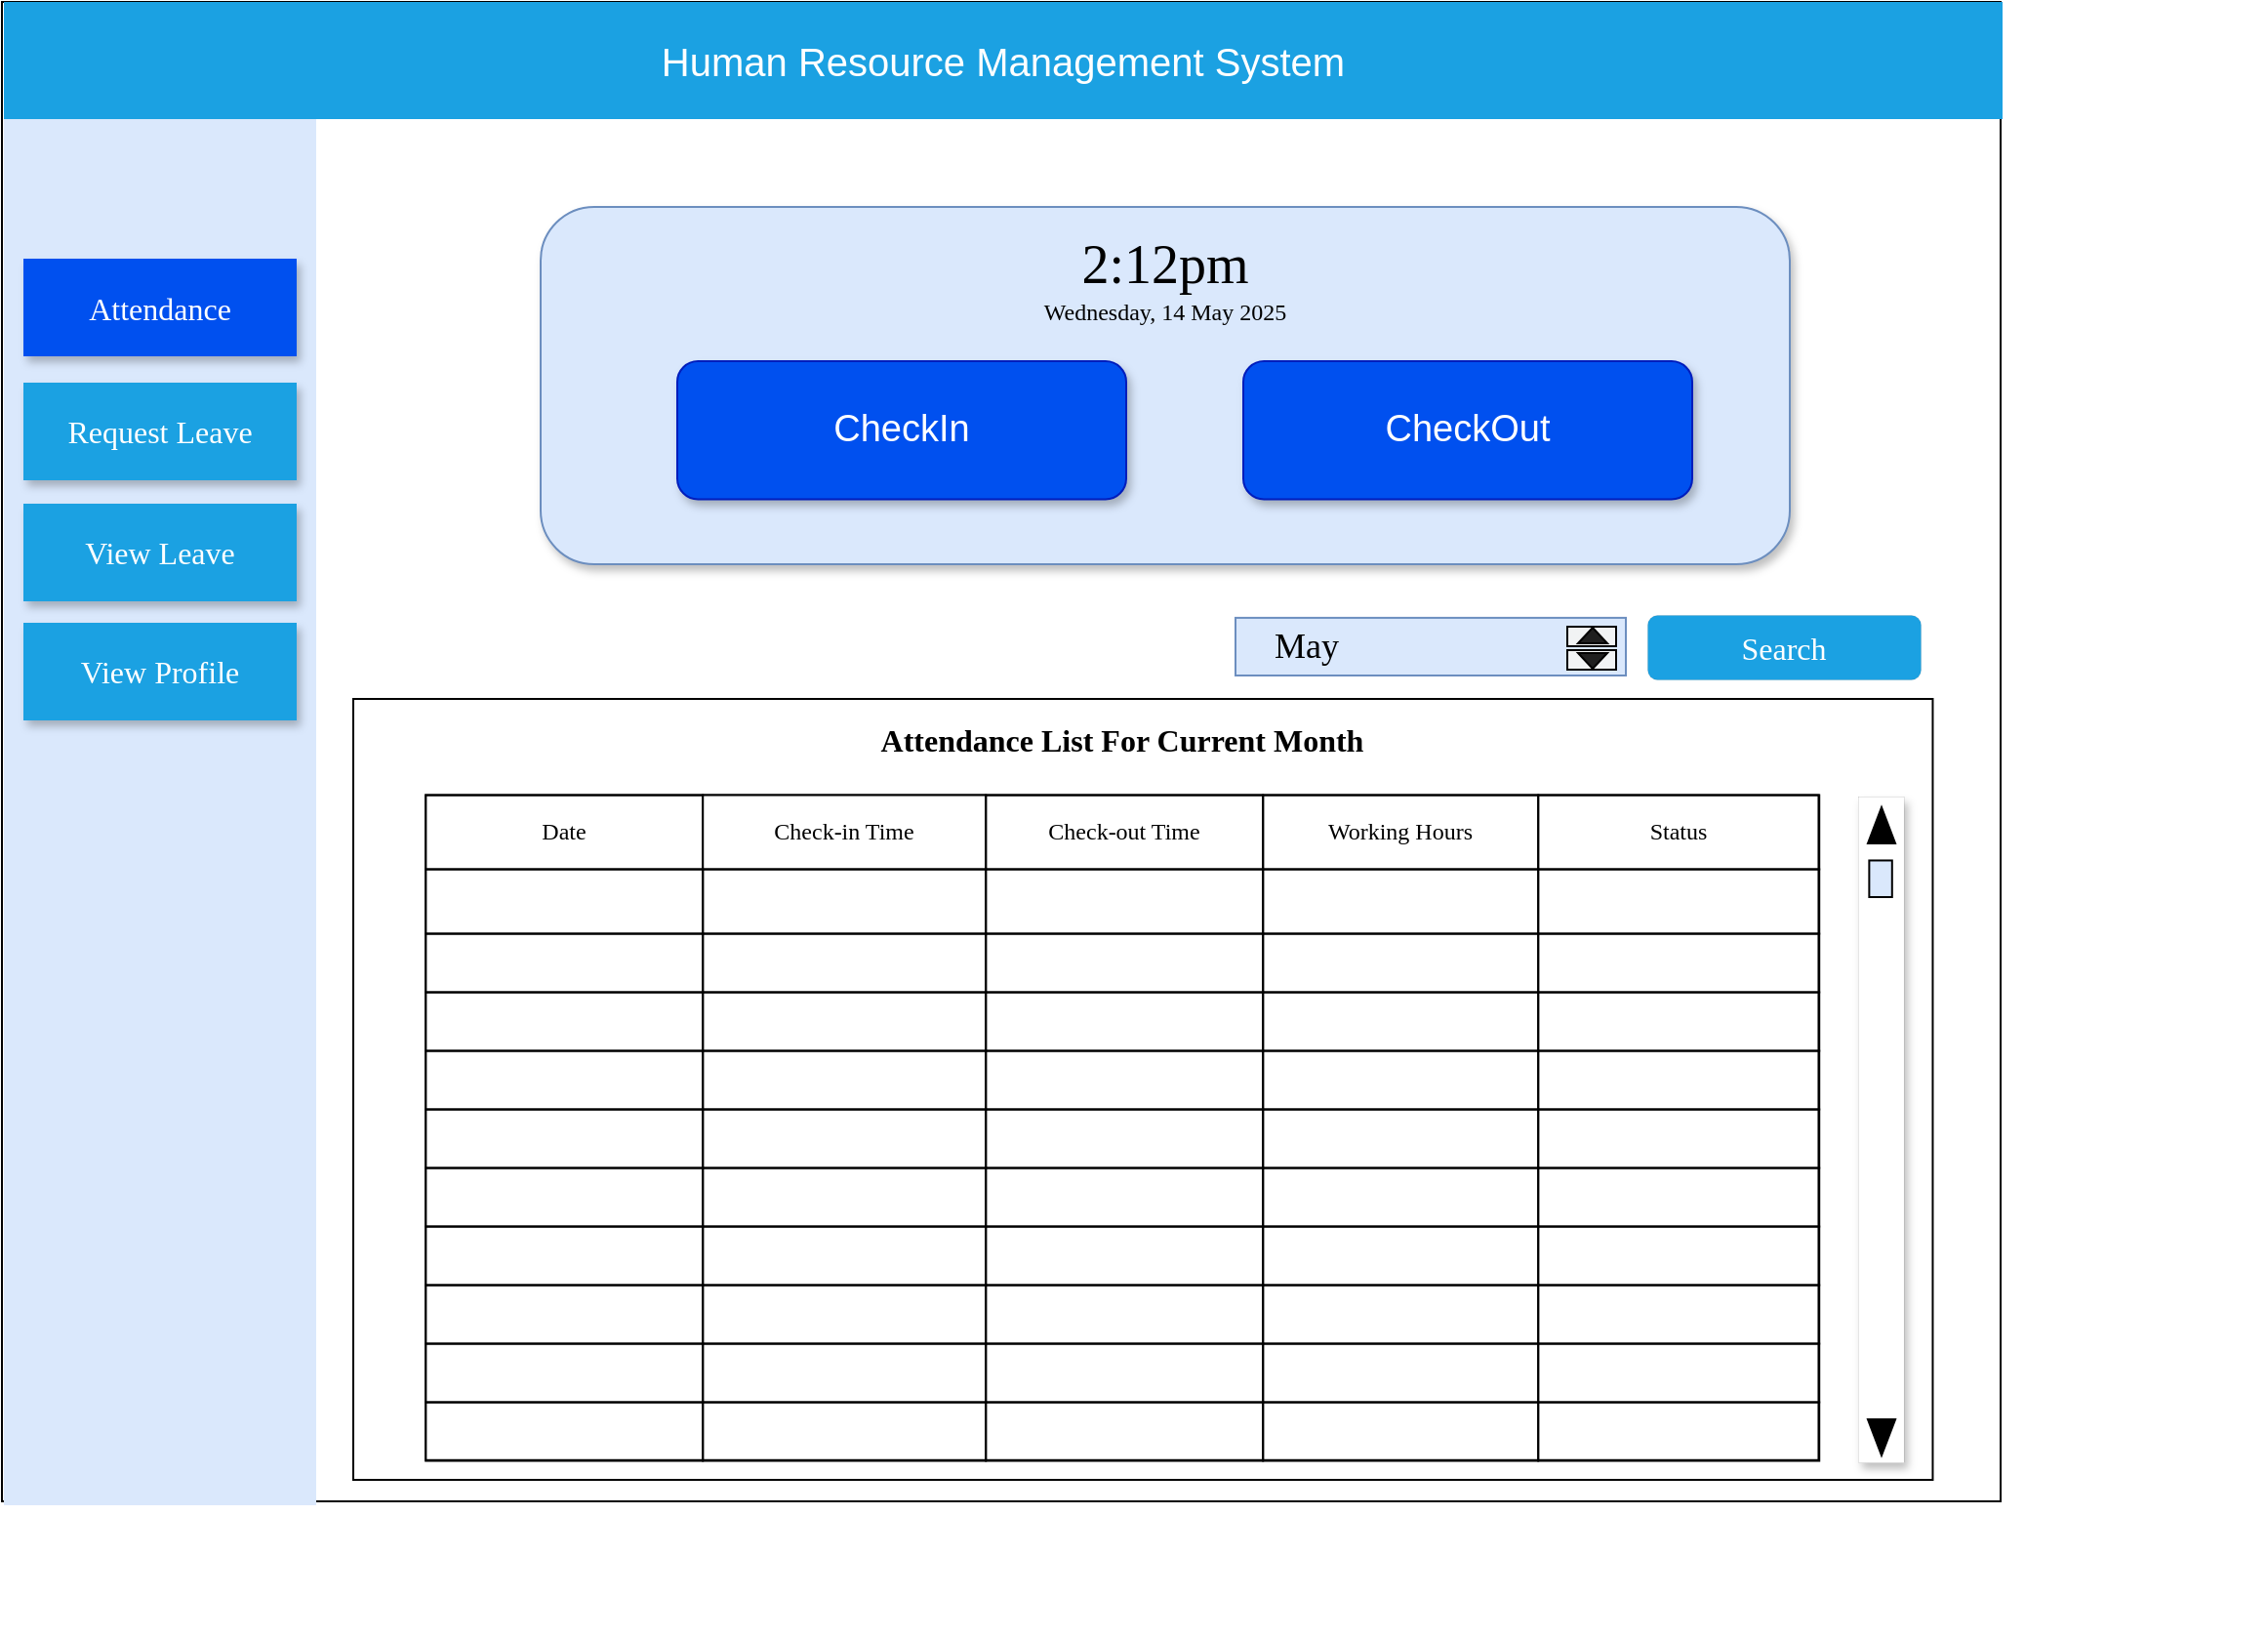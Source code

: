 <mxfile version="27.0.2" pages="3">
  <diagram name="EmpAtt" id="kgPoYBrPL9V4wT0mpYDI">
    <mxGraphModel dx="1678" dy="878" grid="1" gridSize="10" guides="1" tooltips="1" connect="1" arrows="1" fold="1" page="1" pageScale="1" pageWidth="850" pageHeight="1100" math="0" shadow="0">
      <root>
        <mxCell id="0" />
        <mxCell id="1" parent="0" />
        <mxCell id="_Dfmq8QnokNg--b9Pdhy-6" value="" style="group;strokeWidth=0;fontFamily=Times New Roman;" parent="1" vertex="1" connectable="0">
          <mxGeometry x="10" y="10" width="1043.4" height="773" as="geometry" />
        </mxCell>
        <mxCell id="juRdR6Y2i5ZXx78mzDni-16" value="" style="rounded=1;whiteSpace=wrap;html=1;textShadow=1;shadow=1;strokeColor=none;" vertex="1" parent="_Dfmq8QnokNg--b9Pdhy-6">
          <mxGeometry x="270" y="90" width="640" height="183" as="geometry" />
        </mxCell>
        <mxCell id="BrMCnz7jSsRfvZ2MoUig-31" value="" style="rounded=0;whiteSpace=wrap;html=1;fontFamily=Times New Roman;" parent="_Dfmq8QnokNg--b9Pdhy-6" vertex="1">
          <mxGeometry width="1024" height="768" as="geometry" />
        </mxCell>
        <mxCell id="_Dfmq8QnokNg--b9Pdhy-9" value="" style="group;fontFamily=Times New Roman;" parent="_Dfmq8QnokNg--b9Pdhy-6" vertex="1" connectable="0">
          <mxGeometry x="660" y="237" width="350" height="222.5" as="geometry" />
        </mxCell>
        <mxCell id="BrMCnz7jSsRfvZ2MoUig-36" value="Search" style="rounded=1;whiteSpace=wrap;html=1;fontFamily=Times New Roman;fontSize=16;fillColor=light-dark(#1ba1e2, #ededed);strokeWidth=0;fontColor=light-dark(#ffffff, #ededed);" parent="_Dfmq8QnokNg--b9Pdhy-9" vertex="1">
          <mxGeometry x="183" y="77" width="140" height="33" as="geometry" />
        </mxCell>
        <mxCell id="juRdR6Y2i5ZXx78mzDni-13" value="" style="group" vertex="1" connectable="0" parent="_Dfmq8QnokNg--b9Pdhy-6">
          <mxGeometry x="1" width="1024" height="770" as="geometry" />
        </mxCell>
        <mxCell id="juRdR6Y2i5ZXx78mzDni-7" value="&lt;font style=&quot;font-size: 20px;&quot;&gt;Human Resource Management System&lt;/font&gt;" style="rounded=0;whiteSpace=wrap;html=1;fillColor=#1BA1E2;fontColor=#ffffff;strokeColor=none;" vertex="1" parent="juRdR6Y2i5ZXx78mzDni-13">
          <mxGeometry width="1024" height="60" as="geometry" />
        </mxCell>
        <mxCell id="juRdR6Y2i5ZXx78mzDni-8" value="" style="rounded=0;whiteSpace=wrap;html=1;fillColor=#DAE8FC;strokeColor=none;shadow=0;" vertex="1" parent="juRdR6Y2i5ZXx78mzDni-13">
          <mxGeometry y="60" width="160" height="710" as="geometry" />
        </mxCell>
        <mxCell id="juRdR6Y2i5ZXx78mzDni-9" value="&lt;font face=&quot;Times New Roman&quot; style=&quot;font-size: 16px; color: rgb(255, 255, 255);&quot;&gt;Attendance&lt;/font&gt;" style="rounded=0;whiteSpace=wrap;html=1;fillColor=light-dark(#0050ef, #198cc4);strokeColor=none;shadow=1;" vertex="1" parent="juRdR6Y2i5ZXx78mzDni-13">
          <mxGeometry x="10" y="131.5" width="140" height="50" as="geometry" />
        </mxCell>
        <mxCell id="juRdR6Y2i5ZXx78mzDni-10" value="&lt;font face=&quot;Times New Roman&quot; style=&quot;font-size: 16px; color: rgb(255, 255, 255);&quot;&gt;Request Leave&lt;/font&gt;" style="rounded=0;whiteSpace=wrap;html=1;fillColor=#1BA1E2;strokeColor=none;shadow=1;" vertex="1" parent="juRdR6Y2i5ZXx78mzDni-13">
          <mxGeometry x="10" y="195" width="140" height="50" as="geometry" />
        </mxCell>
        <mxCell id="juRdR6Y2i5ZXx78mzDni-11" value="&lt;font face=&quot;Times New Roman&quot; color=&quot;#ffffff&quot;&gt;&lt;span style=&quot;font-size: 16px;&quot;&gt;View Leave&lt;/span&gt;&lt;/font&gt;" style="rounded=0;whiteSpace=wrap;html=1;fillColor=#1BA1E2;strokeColor=none;shadow=1;" vertex="1" parent="juRdR6Y2i5ZXx78mzDni-13">
          <mxGeometry x="10" y="257" width="140" height="50" as="geometry" />
        </mxCell>
        <mxCell id="juRdR6Y2i5ZXx78mzDni-12" value="&lt;font face=&quot;Times New Roman&quot; color=&quot;#ffffff&quot;&gt;&lt;span style=&quot;font-size: 16px;&quot;&gt;View Profile&lt;/span&gt;&lt;/font&gt;" style="rounded=0;whiteSpace=wrap;html=1;fillColor=#1BA1E2;strokeColor=none;shadow=1;" vertex="1" parent="juRdR6Y2i5ZXx78mzDni-13">
          <mxGeometry x="10" y="318" width="140" height="50" as="geometry" />
        </mxCell>
        <mxCell id="BrMCnz7jSsRfvZ2MoUig-35" value="&lt;font style=&quot;font-size: 18px;&quot;&gt;&amp;nbsp; &amp;nbsp; May&amp;nbsp; &amp;nbsp;&amp;nbsp;&lt;/font&gt;" style="rounded=0;whiteSpace=wrap;html=1;fillColor=#dae8fc;strokeColor=#6c8ebf;fontFamily=Times New Roman;fontSize=16;align=left;" parent="_Dfmq8QnokNg--b9Pdhy-6" vertex="1">
          <mxGeometry x="632" y="315.45" width="200" height="29.545" as="geometry" />
        </mxCell>
        <mxCell id="juRdR6Y2i5ZXx78mzDni-21" value="" style="group;strokeWidth=1;strokeColor=#6c8ebf;rounded=1;shadow=1;fillColor=#dae8fc;" vertex="1" connectable="0" parent="_Dfmq8QnokNg--b9Pdhy-6">
          <mxGeometry x="276" y="105" width="640" height="183" as="geometry" />
        </mxCell>
        <mxCell id="juRdR6Y2i5ZXx78mzDni-17" value="&lt;font style=&quot;font-size: 19px;&quot;&gt;CheckOut&lt;/font&gt;" style="rounded=1;whiteSpace=wrap;html=1;fillColor=#0050ef;fontColor=#ffffff;strokeColor=#001DBC;shadow=1;" vertex="1" parent="juRdR6Y2i5ZXx78mzDni-21">
          <mxGeometry x="360" y="79.023" width="230" height="70.705" as="geometry" />
        </mxCell>
        <mxCell id="juRdR6Y2i5ZXx78mzDni-18" value="&lt;font style=&quot;font-size: 19px;&quot;&gt;CheckIn&lt;/font&gt;" style="rounded=1;whiteSpace=wrap;html=1;fillColor=#0050ef;fontColor=#ffffff;strokeColor=#001DBC;shadow=1;" vertex="1" parent="juRdR6Y2i5ZXx78mzDni-21">
          <mxGeometry x="70" y="79.023" width="230" height="70.705" as="geometry" />
        </mxCell>
        <mxCell id="juRdR6Y2i5ZXx78mzDni-19" value="&lt;font face=&quot;Times New Roman&quot; style=&quot;font-size: 28px;&quot;&gt;2:12pm&lt;/font&gt;" style="text;html=1;align=center;verticalAlign=middle;whiteSpace=wrap;rounded=0;fontFamily=Times New Roman;" vertex="1" parent="juRdR6Y2i5ZXx78mzDni-21">
          <mxGeometry x="290" y="16.636" width="60" height="24.955" as="geometry" />
        </mxCell>
        <mxCell id="juRdR6Y2i5ZXx78mzDni-20" value="&lt;font face=&quot;Times New Roman&quot;&gt;Wednesday, 14 May 2025&lt;/font&gt;" style="text;html=1;align=center;verticalAlign=middle;whiteSpace=wrap;rounded=0;" vertex="1" parent="juRdR6Y2i5ZXx78mzDni-21">
          <mxGeometry x="230" y="41.591" width="180" height="24.955" as="geometry" />
        </mxCell>
        <mxCell id="_Dfmq8QnokNg--b9Pdhy-7" value="" style="group;fontFamily=Times New Roman;" parent="1" vertex="1" connectable="0">
          <mxGeometry x="190" y="417" width="980" height="430" as="geometry" />
        </mxCell>
        <mxCell id="BrMCnz7jSsRfvZ2MoUig-40" value="" style="rounded=0;whiteSpace=wrap;html=1;fontFamily=Times New Roman;fontSize=16;" parent="_Dfmq8QnokNg--b9Pdhy-7" vertex="1">
          <mxGeometry y="-50" width="809.23" height="400" as="geometry" />
        </mxCell>
        <mxCell id="BrMCnz7jSsRfvZ2MoUig-41" value="Attendance List For &lt;span style=&quot;background-color: light-dark(rgb(255, 255, 255), rgb(84, 51, 0));&quot;&gt;Current Month&lt;/span&gt;" style="text;html=1;align=center;verticalAlign=middle;whiteSpace=wrap;rounded=0;fontFamily=Times New Roman;fontSize=16;fontStyle=1" parent="_Dfmq8QnokNg--b9Pdhy-7" vertex="1">
          <mxGeometry x="265.701" y="-42.038" width="256.439" height="26.117" as="geometry" />
        </mxCell>
        <mxCell id="BrMCnz7jSsRfvZ2MoUig-42" value="" style="childLayout=tableLayout;recursiveResize=0;shadow=0;fillColor=none;fontFamily=Times New Roman;" parent="_Dfmq8QnokNg--b9Pdhy-7" vertex="1">
          <mxGeometry x="37.108" y="-0.74" width="713.626" height="340.62" as="geometry" />
        </mxCell>
        <mxCell id="BrMCnz7jSsRfvZ2MoUig-43" style="shape=tableRow;horizontal=0;startSize=0;swimlaneHead=0;swimlaneBody=0;top=0;left=0;bottom=0;right=0;dropTarget=0;collapsible=0;recursiveResize=0;expand=0;fontStyle=0;fillColor=none;strokeColor=inherit;fontFamily=Times New Roman;" parent="BrMCnz7jSsRfvZ2MoUig-42" vertex="1">
          <mxGeometry width="713.626" height="38" as="geometry" />
        </mxCell>
        <mxCell id="BrMCnz7jSsRfvZ2MoUig-45" value="Date" style="connectable=0;recursiveResize=0;strokeColor=inherit;fillColor=none;align=center;whiteSpace=wrap;html=1;fontFamily=Times New Roman;" parent="BrMCnz7jSsRfvZ2MoUig-43" vertex="1">
          <mxGeometry width="142" height="38" as="geometry">
            <mxRectangle width="142" height="38" as="alternateBounds" />
          </mxGeometry>
        </mxCell>
        <mxCell id="BrMCnz7jSsRfvZ2MoUig-46" value="Check-in Time" style="connectable=0;recursiveResize=0;align=center;whiteSpace=wrap;html=1;verticalAlign=middle;fontFamily=Times New Roman;" parent="BrMCnz7jSsRfvZ2MoUig-43" vertex="1">
          <mxGeometry x="142" width="145" height="38" as="geometry">
            <mxRectangle width="145" height="38" as="alternateBounds" />
          </mxGeometry>
        </mxCell>
        <mxCell id="BrMCnz7jSsRfvZ2MoUig-47" value="Check-out Time" style="connectable=0;recursiveResize=0;strokeColor=inherit;fillColor=none;align=center;whiteSpace=wrap;html=1;fontFamily=Times New Roman;" parent="BrMCnz7jSsRfvZ2MoUig-43" vertex="1">
          <mxGeometry x="287" width="142" height="38" as="geometry">
            <mxRectangle width="142" height="38" as="alternateBounds" />
          </mxGeometry>
        </mxCell>
        <mxCell id="BrMCnz7jSsRfvZ2MoUig-48" value="Working Hours" style="connectable=0;recursiveResize=0;strokeColor=inherit;fillColor=none;align=center;whiteSpace=wrap;html=1;fontFamily=Times New Roman;" parent="BrMCnz7jSsRfvZ2MoUig-43" vertex="1">
          <mxGeometry x="429" width="141" height="38" as="geometry">
            <mxRectangle width="141" height="38" as="alternateBounds" />
          </mxGeometry>
        </mxCell>
        <mxCell id="BrMCnz7jSsRfvZ2MoUig-49" value="Status" style="connectable=0;recursiveResize=0;strokeColor=inherit;fillColor=none;align=center;whiteSpace=wrap;html=1;fontFamily=Times New Roman;" parent="BrMCnz7jSsRfvZ2MoUig-43" vertex="1">
          <mxGeometry x="570" width="144" height="38" as="geometry">
            <mxRectangle width="144" height="38" as="alternateBounds" />
          </mxGeometry>
        </mxCell>
        <mxCell id="BrMCnz7jSsRfvZ2MoUig-50" value="" style="shape=tableRow;horizontal=0;startSize=0;swimlaneHead=0;swimlaneBody=0;top=0;left=0;bottom=0;right=0;dropTarget=0;collapsible=0;recursiveResize=0;expand=0;fontStyle=0;fillColor=none;strokeColor=inherit;fontFamily=Times New Roman;" parent="BrMCnz7jSsRfvZ2MoUig-42" vertex="1">
          <mxGeometry y="38" width="713.626" height="33" as="geometry" />
        </mxCell>
        <mxCell id="BrMCnz7jSsRfvZ2MoUig-52" style="connectable=0;recursiveResize=0;strokeColor=inherit;fillColor=none;align=center;whiteSpace=wrap;html=1;fontFamily=Times New Roman;" parent="BrMCnz7jSsRfvZ2MoUig-50" vertex="1">
          <mxGeometry width="142" height="33" as="geometry">
            <mxRectangle width="142" height="33" as="alternateBounds" />
          </mxGeometry>
        </mxCell>
        <mxCell id="BrMCnz7jSsRfvZ2MoUig-53" style="connectable=0;recursiveResize=0;strokeColor=inherit;fillColor=none;align=center;whiteSpace=wrap;html=1;fontFamily=Times New Roman;" parent="BrMCnz7jSsRfvZ2MoUig-50" vertex="1">
          <mxGeometry x="142" width="145" height="33" as="geometry">
            <mxRectangle width="145" height="33" as="alternateBounds" />
          </mxGeometry>
        </mxCell>
        <mxCell id="BrMCnz7jSsRfvZ2MoUig-54" style="connectable=0;recursiveResize=0;strokeColor=inherit;fillColor=none;align=center;whiteSpace=wrap;html=1;fontFamily=Times New Roman;" parent="BrMCnz7jSsRfvZ2MoUig-50" vertex="1">
          <mxGeometry x="287" width="142" height="33" as="geometry">
            <mxRectangle width="142" height="33" as="alternateBounds" />
          </mxGeometry>
        </mxCell>
        <mxCell id="BrMCnz7jSsRfvZ2MoUig-55" style="connectable=0;recursiveResize=0;strokeColor=inherit;fillColor=none;align=center;whiteSpace=wrap;html=1;fontFamily=Times New Roman;" parent="BrMCnz7jSsRfvZ2MoUig-50" vertex="1">
          <mxGeometry x="429" width="141" height="33" as="geometry">
            <mxRectangle width="141" height="33" as="alternateBounds" />
          </mxGeometry>
        </mxCell>
        <mxCell id="BrMCnz7jSsRfvZ2MoUig-56" style="connectable=0;recursiveResize=0;strokeColor=inherit;fillColor=none;align=center;whiteSpace=wrap;html=1;fontFamily=Times New Roman;" parent="BrMCnz7jSsRfvZ2MoUig-50" vertex="1">
          <mxGeometry x="570" width="144" height="33" as="geometry">
            <mxRectangle width="144" height="33" as="alternateBounds" />
          </mxGeometry>
        </mxCell>
        <mxCell id="BrMCnz7jSsRfvZ2MoUig-57" style="shape=tableRow;horizontal=0;startSize=0;swimlaneHead=0;swimlaneBody=0;top=0;left=0;bottom=0;right=0;dropTarget=0;collapsible=0;recursiveResize=0;expand=0;fontStyle=0;fillColor=none;strokeColor=inherit;fontFamily=Times New Roman;" parent="BrMCnz7jSsRfvZ2MoUig-42" vertex="1">
          <mxGeometry y="71" width="713.626" height="30" as="geometry" />
        </mxCell>
        <mxCell id="BrMCnz7jSsRfvZ2MoUig-59" style="connectable=0;recursiveResize=0;strokeColor=inherit;fillColor=none;align=center;whiteSpace=wrap;html=1;fontFamily=Times New Roman;" parent="BrMCnz7jSsRfvZ2MoUig-57" vertex="1">
          <mxGeometry width="142" height="30" as="geometry">
            <mxRectangle width="142" height="30" as="alternateBounds" />
          </mxGeometry>
        </mxCell>
        <mxCell id="BrMCnz7jSsRfvZ2MoUig-60" style="connectable=0;recursiveResize=0;strokeColor=inherit;fillColor=none;align=center;whiteSpace=wrap;html=1;fontFamily=Times New Roman;" parent="BrMCnz7jSsRfvZ2MoUig-57" vertex="1">
          <mxGeometry x="142" width="145" height="30" as="geometry">
            <mxRectangle width="145" height="30" as="alternateBounds" />
          </mxGeometry>
        </mxCell>
        <mxCell id="BrMCnz7jSsRfvZ2MoUig-61" style="connectable=0;recursiveResize=0;strokeColor=inherit;fillColor=none;align=center;whiteSpace=wrap;html=1;fontFamily=Times New Roman;" parent="BrMCnz7jSsRfvZ2MoUig-57" vertex="1">
          <mxGeometry x="287" width="142" height="30" as="geometry">
            <mxRectangle width="142" height="30" as="alternateBounds" />
          </mxGeometry>
        </mxCell>
        <mxCell id="BrMCnz7jSsRfvZ2MoUig-62" style="connectable=0;recursiveResize=0;strokeColor=inherit;fillColor=none;align=center;whiteSpace=wrap;html=1;fontFamily=Times New Roman;" parent="BrMCnz7jSsRfvZ2MoUig-57" vertex="1">
          <mxGeometry x="429" width="141" height="30" as="geometry">
            <mxRectangle width="141" height="30" as="alternateBounds" />
          </mxGeometry>
        </mxCell>
        <mxCell id="BrMCnz7jSsRfvZ2MoUig-63" style="connectable=0;recursiveResize=0;strokeColor=inherit;fillColor=none;align=center;whiteSpace=wrap;html=1;fontFamily=Times New Roman;" parent="BrMCnz7jSsRfvZ2MoUig-57" vertex="1">
          <mxGeometry x="570" width="144" height="30" as="geometry">
            <mxRectangle width="144" height="30" as="alternateBounds" />
          </mxGeometry>
        </mxCell>
        <mxCell id="BrMCnz7jSsRfvZ2MoUig-64" style="shape=tableRow;horizontal=0;startSize=0;swimlaneHead=0;swimlaneBody=0;top=0;left=0;bottom=0;right=0;dropTarget=0;collapsible=0;recursiveResize=0;expand=0;fontStyle=0;fillColor=none;strokeColor=inherit;fontFamily=Times New Roman;" parent="BrMCnz7jSsRfvZ2MoUig-42" vertex="1">
          <mxGeometry y="101" width="713.626" height="30" as="geometry" />
        </mxCell>
        <mxCell id="BrMCnz7jSsRfvZ2MoUig-66" style="connectable=0;recursiveResize=0;strokeColor=inherit;fillColor=none;align=center;whiteSpace=wrap;html=1;fontFamily=Times New Roman;" parent="BrMCnz7jSsRfvZ2MoUig-64" vertex="1">
          <mxGeometry width="142" height="30" as="geometry">
            <mxRectangle width="142" height="30" as="alternateBounds" />
          </mxGeometry>
        </mxCell>
        <mxCell id="BrMCnz7jSsRfvZ2MoUig-67" style="connectable=0;recursiveResize=0;strokeColor=inherit;fillColor=none;align=center;whiteSpace=wrap;html=1;fontFamily=Times New Roman;" parent="BrMCnz7jSsRfvZ2MoUig-64" vertex="1">
          <mxGeometry x="142" width="145" height="30" as="geometry">
            <mxRectangle width="145" height="30" as="alternateBounds" />
          </mxGeometry>
        </mxCell>
        <mxCell id="BrMCnz7jSsRfvZ2MoUig-68" style="connectable=0;recursiveResize=0;strokeColor=inherit;fillColor=none;align=center;whiteSpace=wrap;html=1;fontFamily=Times New Roman;" parent="BrMCnz7jSsRfvZ2MoUig-64" vertex="1">
          <mxGeometry x="287" width="142" height="30" as="geometry">
            <mxRectangle width="142" height="30" as="alternateBounds" />
          </mxGeometry>
        </mxCell>
        <mxCell id="BrMCnz7jSsRfvZ2MoUig-69" style="connectable=0;recursiveResize=0;strokeColor=inherit;fillColor=none;align=center;whiteSpace=wrap;html=1;fontFamily=Times New Roman;" parent="BrMCnz7jSsRfvZ2MoUig-64" vertex="1">
          <mxGeometry x="429" width="141" height="30" as="geometry">
            <mxRectangle width="141" height="30" as="alternateBounds" />
          </mxGeometry>
        </mxCell>
        <mxCell id="BrMCnz7jSsRfvZ2MoUig-70" style="connectable=0;recursiveResize=0;strokeColor=inherit;fillColor=none;align=center;whiteSpace=wrap;html=1;fontFamily=Times New Roman;" parent="BrMCnz7jSsRfvZ2MoUig-64" vertex="1">
          <mxGeometry x="570" width="144" height="30" as="geometry">
            <mxRectangle width="144" height="30" as="alternateBounds" />
          </mxGeometry>
        </mxCell>
        <mxCell id="BrMCnz7jSsRfvZ2MoUig-71" style="shape=tableRow;horizontal=0;startSize=0;swimlaneHead=0;swimlaneBody=0;top=0;left=0;bottom=0;right=0;dropTarget=0;collapsible=0;recursiveResize=0;expand=0;fontStyle=0;fillColor=none;strokeColor=inherit;fontFamily=Times New Roman;" parent="BrMCnz7jSsRfvZ2MoUig-42" vertex="1">
          <mxGeometry y="131" width="713.626" height="30" as="geometry" />
        </mxCell>
        <mxCell id="BrMCnz7jSsRfvZ2MoUig-73" style="connectable=0;recursiveResize=0;strokeColor=inherit;fillColor=none;align=center;whiteSpace=wrap;html=1;fontFamily=Times New Roman;" parent="BrMCnz7jSsRfvZ2MoUig-71" vertex="1">
          <mxGeometry width="142" height="30" as="geometry">
            <mxRectangle width="142" height="30" as="alternateBounds" />
          </mxGeometry>
        </mxCell>
        <mxCell id="BrMCnz7jSsRfvZ2MoUig-74" style="connectable=0;recursiveResize=0;strokeColor=inherit;fillColor=none;align=center;whiteSpace=wrap;html=1;fontFamily=Times New Roman;" parent="BrMCnz7jSsRfvZ2MoUig-71" vertex="1">
          <mxGeometry x="142" width="145" height="30" as="geometry">
            <mxRectangle width="145" height="30" as="alternateBounds" />
          </mxGeometry>
        </mxCell>
        <mxCell id="BrMCnz7jSsRfvZ2MoUig-75" style="connectable=0;recursiveResize=0;strokeColor=inherit;fillColor=none;align=center;whiteSpace=wrap;html=1;fontFamily=Times New Roman;" parent="BrMCnz7jSsRfvZ2MoUig-71" vertex="1">
          <mxGeometry x="287" width="142" height="30" as="geometry">
            <mxRectangle width="142" height="30" as="alternateBounds" />
          </mxGeometry>
        </mxCell>
        <mxCell id="BrMCnz7jSsRfvZ2MoUig-76" style="connectable=0;recursiveResize=0;strokeColor=inherit;fillColor=none;align=center;whiteSpace=wrap;html=1;fontFamily=Times New Roman;" parent="BrMCnz7jSsRfvZ2MoUig-71" vertex="1">
          <mxGeometry x="429" width="141" height="30" as="geometry">
            <mxRectangle width="141" height="30" as="alternateBounds" />
          </mxGeometry>
        </mxCell>
        <mxCell id="BrMCnz7jSsRfvZ2MoUig-77" style="connectable=0;recursiveResize=0;strokeColor=inherit;fillColor=none;align=center;whiteSpace=wrap;html=1;fontFamily=Times New Roman;" parent="BrMCnz7jSsRfvZ2MoUig-71" vertex="1">
          <mxGeometry x="570" width="144" height="30" as="geometry">
            <mxRectangle width="144" height="30" as="alternateBounds" />
          </mxGeometry>
        </mxCell>
        <mxCell id="BrMCnz7jSsRfvZ2MoUig-78" style="shape=tableRow;horizontal=0;startSize=0;swimlaneHead=0;swimlaneBody=0;top=0;left=0;bottom=0;right=0;dropTarget=0;collapsible=0;recursiveResize=0;expand=0;fontStyle=0;fillColor=none;strokeColor=inherit;fontFamily=Times New Roman;" parent="BrMCnz7jSsRfvZ2MoUig-42" vertex="1">
          <mxGeometry y="161" width="713.626" height="30" as="geometry" />
        </mxCell>
        <mxCell id="BrMCnz7jSsRfvZ2MoUig-80" style="connectable=0;recursiveResize=0;strokeColor=inherit;fillColor=none;align=center;whiteSpace=wrap;html=1;fontFamily=Times New Roman;" parent="BrMCnz7jSsRfvZ2MoUig-78" vertex="1">
          <mxGeometry width="142" height="30" as="geometry">
            <mxRectangle width="142" height="30" as="alternateBounds" />
          </mxGeometry>
        </mxCell>
        <mxCell id="BrMCnz7jSsRfvZ2MoUig-81" style="connectable=0;recursiveResize=0;strokeColor=inherit;fillColor=none;align=center;whiteSpace=wrap;html=1;fontFamily=Times New Roman;" parent="BrMCnz7jSsRfvZ2MoUig-78" vertex="1">
          <mxGeometry x="142" width="145" height="30" as="geometry">
            <mxRectangle width="145" height="30" as="alternateBounds" />
          </mxGeometry>
        </mxCell>
        <mxCell id="BrMCnz7jSsRfvZ2MoUig-82" style="connectable=0;recursiveResize=0;strokeColor=inherit;fillColor=none;align=center;whiteSpace=wrap;html=1;fontFamily=Times New Roman;" parent="BrMCnz7jSsRfvZ2MoUig-78" vertex="1">
          <mxGeometry x="287" width="142" height="30" as="geometry">
            <mxRectangle width="142" height="30" as="alternateBounds" />
          </mxGeometry>
        </mxCell>
        <mxCell id="BrMCnz7jSsRfvZ2MoUig-83" style="connectable=0;recursiveResize=0;strokeColor=inherit;fillColor=none;align=center;whiteSpace=wrap;html=1;fontFamily=Times New Roman;" parent="BrMCnz7jSsRfvZ2MoUig-78" vertex="1">
          <mxGeometry x="429" width="141" height="30" as="geometry">
            <mxRectangle width="141" height="30" as="alternateBounds" />
          </mxGeometry>
        </mxCell>
        <mxCell id="BrMCnz7jSsRfvZ2MoUig-84" style="connectable=0;recursiveResize=0;strokeColor=inherit;fillColor=none;align=center;whiteSpace=wrap;html=1;fontFamily=Times New Roman;" parent="BrMCnz7jSsRfvZ2MoUig-78" vertex="1">
          <mxGeometry x="570" width="144" height="30" as="geometry">
            <mxRectangle width="144" height="30" as="alternateBounds" />
          </mxGeometry>
        </mxCell>
        <mxCell id="BrMCnz7jSsRfvZ2MoUig-85" style="shape=tableRow;horizontal=0;startSize=0;swimlaneHead=0;swimlaneBody=0;top=0;left=0;bottom=0;right=0;dropTarget=0;collapsible=0;recursiveResize=0;expand=0;fontStyle=0;fillColor=none;strokeColor=inherit;fontFamily=Times New Roman;" parent="BrMCnz7jSsRfvZ2MoUig-42" vertex="1">
          <mxGeometry y="191" width="713.626" height="30" as="geometry" />
        </mxCell>
        <mxCell id="BrMCnz7jSsRfvZ2MoUig-87" style="connectable=0;recursiveResize=0;strokeColor=inherit;fillColor=none;align=center;whiteSpace=wrap;html=1;fontFamily=Times New Roman;" parent="BrMCnz7jSsRfvZ2MoUig-85" vertex="1">
          <mxGeometry width="142" height="30" as="geometry">
            <mxRectangle width="142" height="30" as="alternateBounds" />
          </mxGeometry>
        </mxCell>
        <mxCell id="BrMCnz7jSsRfvZ2MoUig-88" style="connectable=0;recursiveResize=0;strokeColor=inherit;fillColor=none;align=center;whiteSpace=wrap;html=1;fontFamily=Times New Roman;" parent="BrMCnz7jSsRfvZ2MoUig-85" vertex="1">
          <mxGeometry x="142" width="145" height="30" as="geometry">
            <mxRectangle width="145" height="30" as="alternateBounds" />
          </mxGeometry>
        </mxCell>
        <mxCell id="BrMCnz7jSsRfvZ2MoUig-89" style="connectable=0;recursiveResize=0;strokeColor=inherit;fillColor=none;align=center;whiteSpace=wrap;html=1;fontFamily=Times New Roman;" parent="BrMCnz7jSsRfvZ2MoUig-85" vertex="1">
          <mxGeometry x="287" width="142" height="30" as="geometry">
            <mxRectangle width="142" height="30" as="alternateBounds" />
          </mxGeometry>
        </mxCell>
        <mxCell id="BrMCnz7jSsRfvZ2MoUig-90" style="connectable=0;recursiveResize=0;strokeColor=inherit;fillColor=none;align=center;whiteSpace=wrap;html=1;fontFamily=Times New Roman;" parent="BrMCnz7jSsRfvZ2MoUig-85" vertex="1">
          <mxGeometry x="429" width="141" height="30" as="geometry">
            <mxRectangle width="141" height="30" as="alternateBounds" />
          </mxGeometry>
        </mxCell>
        <mxCell id="BrMCnz7jSsRfvZ2MoUig-91" style="connectable=0;recursiveResize=0;strokeColor=inherit;fillColor=none;align=center;whiteSpace=wrap;html=1;fontFamily=Times New Roman;" parent="BrMCnz7jSsRfvZ2MoUig-85" vertex="1">
          <mxGeometry x="570" width="144" height="30" as="geometry">
            <mxRectangle width="144" height="30" as="alternateBounds" />
          </mxGeometry>
        </mxCell>
        <mxCell id="BrMCnz7jSsRfvZ2MoUig-92" style="shape=tableRow;horizontal=0;startSize=0;swimlaneHead=0;swimlaneBody=0;top=0;left=0;bottom=0;right=0;dropTarget=0;collapsible=0;recursiveResize=0;expand=0;fontStyle=0;fillColor=none;strokeColor=inherit;fontFamily=Times New Roman;" parent="BrMCnz7jSsRfvZ2MoUig-42" vertex="1">
          <mxGeometry y="221" width="713.626" height="30" as="geometry" />
        </mxCell>
        <mxCell id="BrMCnz7jSsRfvZ2MoUig-94" style="connectable=0;recursiveResize=0;strokeColor=inherit;fillColor=none;align=center;whiteSpace=wrap;html=1;fontFamily=Times New Roman;" parent="BrMCnz7jSsRfvZ2MoUig-92" vertex="1">
          <mxGeometry width="142" height="30" as="geometry">
            <mxRectangle width="142" height="30" as="alternateBounds" />
          </mxGeometry>
        </mxCell>
        <mxCell id="BrMCnz7jSsRfvZ2MoUig-95" style="connectable=0;recursiveResize=0;strokeColor=inherit;fillColor=none;align=center;whiteSpace=wrap;html=1;fontFamily=Times New Roman;" parent="BrMCnz7jSsRfvZ2MoUig-92" vertex="1">
          <mxGeometry x="142" width="145" height="30" as="geometry">
            <mxRectangle width="145" height="30" as="alternateBounds" />
          </mxGeometry>
        </mxCell>
        <mxCell id="BrMCnz7jSsRfvZ2MoUig-96" style="connectable=0;recursiveResize=0;strokeColor=inherit;fillColor=none;align=center;whiteSpace=wrap;html=1;fontFamily=Times New Roman;" parent="BrMCnz7jSsRfvZ2MoUig-92" vertex="1">
          <mxGeometry x="287" width="142" height="30" as="geometry">
            <mxRectangle width="142" height="30" as="alternateBounds" />
          </mxGeometry>
        </mxCell>
        <mxCell id="BrMCnz7jSsRfvZ2MoUig-97" style="connectable=0;recursiveResize=0;strokeColor=inherit;fillColor=none;align=center;whiteSpace=wrap;html=1;fontFamily=Times New Roman;" parent="BrMCnz7jSsRfvZ2MoUig-92" vertex="1">
          <mxGeometry x="429" width="141" height="30" as="geometry">
            <mxRectangle width="141" height="30" as="alternateBounds" />
          </mxGeometry>
        </mxCell>
        <mxCell id="BrMCnz7jSsRfvZ2MoUig-98" style="connectable=0;recursiveResize=0;strokeColor=inherit;fillColor=none;align=center;whiteSpace=wrap;html=1;fontFamily=Times New Roman;" parent="BrMCnz7jSsRfvZ2MoUig-92" vertex="1">
          <mxGeometry x="570" width="144" height="30" as="geometry">
            <mxRectangle width="144" height="30" as="alternateBounds" />
          </mxGeometry>
        </mxCell>
        <mxCell id="BrMCnz7jSsRfvZ2MoUig-99" style="shape=tableRow;horizontal=0;startSize=0;swimlaneHead=0;swimlaneBody=0;top=0;left=0;bottom=0;right=0;dropTarget=0;collapsible=0;recursiveResize=0;expand=0;fontStyle=0;fillColor=none;strokeColor=inherit;fontFamily=Times New Roman;" parent="BrMCnz7jSsRfvZ2MoUig-42" vertex="1">
          <mxGeometry y="251" width="713.626" height="30" as="geometry" />
        </mxCell>
        <mxCell id="BrMCnz7jSsRfvZ2MoUig-101" style="connectable=0;recursiveResize=0;strokeColor=inherit;fillColor=none;align=center;whiteSpace=wrap;html=1;fontFamily=Times New Roman;" parent="BrMCnz7jSsRfvZ2MoUig-99" vertex="1">
          <mxGeometry width="142" height="30" as="geometry">
            <mxRectangle width="142" height="30" as="alternateBounds" />
          </mxGeometry>
        </mxCell>
        <mxCell id="BrMCnz7jSsRfvZ2MoUig-102" style="connectable=0;recursiveResize=0;strokeColor=inherit;fillColor=none;align=center;whiteSpace=wrap;html=1;fontFamily=Times New Roman;" parent="BrMCnz7jSsRfvZ2MoUig-99" vertex="1">
          <mxGeometry x="142" width="145" height="30" as="geometry">
            <mxRectangle width="145" height="30" as="alternateBounds" />
          </mxGeometry>
        </mxCell>
        <mxCell id="BrMCnz7jSsRfvZ2MoUig-103" style="connectable=0;recursiveResize=0;strokeColor=inherit;fillColor=none;align=center;whiteSpace=wrap;html=1;fontFamily=Times New Roman;" parent="BrMCnz7jSsRfvZ2MoUig-99" vertex="1">
          <mxGeometry x="287" width="142" height="30" as="geometry">
            <mxRectangle width="142" height="30" as="alternateBounds" />
          </mxGeometry>
        </mxCell>
        <mxCell id="BrMCnz7jSsRfvZ2MoUig-104" style="connectable=0;recursiveResize=0;strokeColor=inherit;fillColor=none;align=center;whiteSpace=wrap;html=1;fontFamily=Times New Roman;" parent="BrMCnz7jSsRfvZ2MoUig-99" vertex="1">
          <mxGeometry x="429" width="141" height="30" as="geometry">
            <mxRectangle width="141" height="30" as="alternateBounds" />
          </mxGeometry>
        </mxCell>
        <mxCell id="BrMCnz7jSsRfvZ2MoUig-105" style="connectable=0;recursiveResize=0;strokeColor=inherit;fillColor=none;align=center;whiteSpace=wrap;html=1;fontFamily=Times New Roman;" parent="BrMCnz7jSsRfvZ2MoUig-99" vertex="1">
          <mxGeometry x="570" width="144" height="30" as="geometry">
            <mxRectangle width="144" height="30" as="alternateBounds" />
          </mxGeometry>
        </mxCell>
        <mxCell id="BrMCnz7jSsRfvZ2MoUig-106" style="shape=tableRow;horizontal=0;startSize=0;swimlaneHead=0;swimlaneBody=0;top=0;left=0;bottom=0;right=0;dropTarget=0;collapsible=0;recursiveResize=0;expand=0;fontStyle=0;fillColor=none;strokeColor=inherit;fontFamily=Times New Roman;" parent="BrMCnz7jSsRfvZ2MoUig-42" vertex="1">
          <mxGeometry y="281" width="713.626" height="30" as="geometry" />
        </mxCell>
        <mxCell id="BrMCnz7jSsRfvZ2MoUig-108" style="connectable=0;recursiveResize=0;strokeColor=inherit;fillColor=none;align=center;whiteSpace=wrap;html=1;fontFamily=Times New Roman;" parent="BrMCnz7jSsRfvZ2MoUig-106" vertex="1">
          <mxGeometry width="142" height="30" as="geometry">
            <mxRectangle width="142" height="30" as="alternateBounds" />
          </mxGeometry>
        </mxCell>
        <mxCell id="BrMCnz7jSsRfvZ2MoUig-109" style="connectable=0;recursiveResize=0;strokeColor=inherit;fillColor=none;align=center;whiteSpace=wrap;html=1;fontFamily=Times New Roman;" parent="BrMCnz7jSsRfvZ2MoUig-106" vertex="1">
          <mxGeometry x="142" width="145" height="30" as="geometry">
            <mxRectangle width="145" height="30" as="alternateBounds" />
          </mxGeometry>
        </mxCell>
        <mxCell id="BrMCnz7jSsRfvZ2MoUig-110" style="connectable=0;recursiveResize=0;strokeColor=inherit;fillColor=none;align=center;whiteSpace=wrap;html=1;fontFamily=Times New Roman;" parent="BrMCnz7jSsRfvZ2MoUig-106" vertex="1">
          <mxGeometry x="287" width="142" height="30" as="geometry">
            <mxRectangle width="142" height="30" as="alternateBounds" />
          </mxGeometry>
        </mxCell>
        <mxCell id="BrMCnz7jSsRfvZ2MoUig-111" style="connectable=0;recursiveResize=0;strokeColor=inherit;fillColor=none;align=center;whiteSpace=wrap;html=1;fontFamily=Times New Roman;" parent="BrMCnz7jSsRfvZ2MoUig-106" vertex="1">
          <mxGeometry x="429" width="141" height="30" as="geometry">
            <mxRectangle width="141" height="30" as="alternateBounds" />
          </mxGeometry>
        </mxCell>
        <mxCell id="BrMCnz7jSsRfvZ2MoUig-112" style="connectable=0;recursiveResize=0;strokeColor=inherit;fillColor=none;align=center;whiteSpace=wrap;html=1;fontFamily=Times New Roman;" parent="BrMCnz7jSsRfvZ2MoUig-106" vertex="1">
          <mxGeometry x="570" width="144" height="30" as="geometry">
            <mxRectangle width="144" height="30" as="alternateBounds" />
          </mxGeometry>
        </mxCell>
        <mxCell id="juRdR6Y2i5ZXx78mzDni-23" style="shape=tableRow;horizontal=0;startSize=0;swimlaneHead=0;swimlaneBody=0;top=0;left=0;bottom=0;right=0;dropTarget=0;collapsible=0;recursiveResize=0;expand=0;fontStyle=0;fillColor=none;strokeColor=inherit;fontFamily=Times New Roman;" vertex="1" parent="BrMCnz7jSsRfvZ2MoUig-42">
          <mxGeometry y="311" width="713.626" height="30" as="geometry" />
        </mxCell>
        <mxCell id="juRdR6Y2i5ZXx78mzDni-24" style="connectable=0;recursiveResize=0;strokeColor=inherit;fillColor=none;align=center;whiteSpace=wrap;html=1;fontFamily=Times New Roman;" vertex="1" parent="juRdR6Y2i5ZXx78mzDni-23">
          <mxGeometry width="142" height="30" as="geometry">
            <mxRectangle width="142" height="30" as="alternateBounds" />
          </mxGeometry>
        </mxCell>
        <mxCell id="juRdR6Y2i5ZXx78mzDni-25" style="connectable=0;recursiveResize=0;strokeColor=inherit;fillColor=none;align=center;whiteSpace=wrap;html=1;fontFamily=Times New Roman;" vertex="1" parent="juRdR6Y2i5ZXx78mzDni-23">
          <mxGeometry x="142" width="145" height="30" as="geometry">
            <mxRectangle width="145" height="30" as="alternateBounds" />
          </mxGeometry>
        </mxCell>
        <mxCell id="juRdR6Y2i5ZXx78mzDni-26" style="connectable=0;recursiveResize=0;strokeColor=inherit;fillColor=none;align=center;whiteSpace=wrap;html=1;fontFamily=Times New Roman;" vertex="1" parent="juRdR6Y2i5ZXx78mzDni-23">
          <mxGeometry x="287" width="142" height="30" as="geometry">
            <mxRectangle width="142" height="30" as="alternateBounds" />
          </mxGeometry>
        </mxCell>
        <mxCell id="juRdR6Y2i5ZXx78mzDni-27" style="connectable=0;recursiveResize=0;strokeColor=inherit;fillColor=none;align=center;whiteSpace=wrap;html=1;fontFamily=Times New Roman;" vertex="1" parent="juRdR6Y2i5ZXx78mzDni-23">
          <mxGeometry x="429" width="141" height="30" as="geometry">
            <mxRectangle width="141" height="30" as="alternateBounds" />
          </mxGeometry>
        </mxCell>
        <mxCell id="juRdR6Y2i5ZXx78mzDni-28" style="connectable=0;recursiveResize=0;strokeColor=inherit;fillColor=none;align=center;whiteSpace=wrap;html=1;fontFamily=Times New Roman;" vertex="1" parent="juRdR6Y2i5ZXx78mzDni-23">
          <mxGeometry x="570" width="144" height="30" as="geometry">
            <mxRectangle width="144" height="30" as="alternateBounds" />
          </mxGeometry>
        </mxCell>
        <mxCell id="BrMCnz7jSsRfvZ2MoUig-113" value="" style="group;fontFamily=Times New Roman;" parent="_Dfmq8QnokNg--b9Pdhy-7" vertex="1" connectable="0">
          <mxGeometry x="773.158" y="38.08" width="200.017" height="374.92" as="geometry" />
        </mxCell>
        <mxCell id="BrMCnz7jSsRfvZ2MoUig-114" value="" style="rounded=0;whiteSpace=wrap;html=1;rotation=90;strokeWidth=0;shadow=1;fontFamily=Times New Roman;" parent="BrMCnz7jSsRfvZ2MoUig-113" vertex="1">
          <mxGeometry x="-161.23" y="120.72" width="341.24" height="23.44" as="geometry" />
        </mxCell>
        <mxCell id="BrMCnz7jSsRfvZ2MoUig-115" value="" style="rounded=0;whiteSpace=wrap;html=1;rotation=90;fillColor=light-dark(#dae8fc, #ededed);fontFamily=Times New Roman;" parent="BrMCnz7jSsRfvZ2MoUig-113" vertex="1">
          <mxGeometry y="-1.824" width="18.759" height="11.716" as="geometry" />
        </mxCell>
        <mxCell id="BrMCnz7jSsRfvZ2MoUig-116" value="" style="verticalLabelPosition=bottom;verticalAlign=top;html=1;shape=mxgraph.basic.acute_triangle;dx=0.5;gradientColor=light-dark(#333333, #ededed);fontFamily=Times New Roman;" parent="BrMCnz7jSsRfvZ2MoUig-113" vertex="1">
          <mxGeometry x="2.814" y="-32.531" width="14.069" height="18.477" as="geometry" />
        </mxCell>
        <mxCell id="BrMCnz7jSsRfvZ2MoUig-117" value="" style="verticalLabelPosition=bottom;verticalAlign=top;html=1;shape=mxgraph.basic.acute_triangle;dx=0.5;gradientColor=light-dark(#333333, #ededed);rotation=-180;fontFamily=Times New Roman;" parent="BrMCnz7jSsRfvZ2MoUig-113" vertex="1">
          <mxGeometry x="2.814" y="280.973" width="14.069" height="18.477" as="geometry" />
        </mxCell>
        <mxCell id="_Dfmq8QnokNg--b9Pdhy-18" value="" style="group;fontFamily=Times New Roman;" parent="1" vertex="1" connectable="0">
          <mxGeometry x="821" y="326" width="20" height="10" as="geometry" />
        </mxCell>
        <mxCell id="_Dfmq8QnokNg--b9Pdhy-22" value="" style="group" parent="_Dfmq8QnokNg--b9Pdhy-18" vertex="1" connectable="0">
          <mxGeometry x="-5" y="12" width="25" height="15" as="geometry" />
        </mxCell>
        <mxCell id="_Dfmq8QnokNg--b9Pdhy-13" value="" style="rounded=0;whiteSpace=wrap;html=1;fillColor=light-dark(#f1f3f4, #ededed);fontFamily=Times New Roman;" parent="_Dfmq8QnokNg--b9Pdhy-22" vertex="1">
          <mxGeometry x="-4" y="4" width="25" height="10" as="geometry" />
        </mxCell>
        <mxCell id="_Dfmq8QnokNg--b9Pdhy-17" value="" style="triangle;whiteSpace=wrap;html=1;rotation=90;fillColor=light-dark(#1f1f1f, #ededed);fontFamily=Times New Roman;" parent="_Dfmq8QnokNg--b9Pdhy-22" vertex="1">
          <mxGeometry x="5" y="2" width="8" height="15" as="geometry" />
        </mxCell>
        <mxCell id="_Dfmq8QnokNg--b9Pdhy-23" value="" style="group" parent="1" vertex="1" connectable="0">
          <mxGeometry x="825" y="349" width="25" height="15" as="geometry" />
        </mxCell>
        <mxCell id="_Dfmq8QnokNg--b9Pdhy-28" value="" style="group;rotation=-180;" parent="_Dfmq8QnokNg--b9Pdhy-23" vertex="1" connectable="0">
          <mxGeometry width="25" height="15" as="geometry" />
        </mxCell>
        <mxCell id="_Dfmq8QnokNg--b9Pdhy-24" value="" style="rounded=0;whiteSpace=wrap;html=1;fillColor=light-dark(#f1f3f4, #ededed);fontFamily=Times New Roman;rotation=-180;" parent="_Dfmq8QnokNg--b9Pdhy-28" vertex="1">
          <mxGeometry x="-13" y="-19" width="25" height="10" as="geometry" />
        </mxCell>
        <mxCell id="_Dfmq8QnokNg--b9Pdhy-25" value="" style="triangle;whiteSpace=wrap;html=1;rotation=-90;fillColor=light-dark(#1f1f1f, #ededed);fontFamily=Times New Roman;" parent="_Dfmq8QnokNg--b9Pdhy-28" vertex="1">
          <mxGeometry x="-4" y="-22" width="8" height="15" as="geometry" />
        </mxCell>
      </root>
    </mxGraphModel>
  </diagram>
  <diagram id="nHJxSuINqT3vLPzL4g_C" name="HRAtt">
    <mxGraphModel dx="1273" dy="537" grid="1" gridSize="10" guides="1" tooltips="1" connect="1" arrows="1" fold="1" page="1" pageScale="1" pageWidth="850" pageHeight="1100" math="0" shadow="0">
      <root>
        <mxCell id="0" />
        <mxCell id="1" parent="0" />
        <mxCell id="dDg8njRnBlv37mtQ12O0-1" value="" style="group;strokeWidth=0;fontFamily=Times New Roman;" vertex="1" connectable="0" parent="1">
          <mxGeometry x="10" y="10" width="1043.4" height="773" as="geometry" />
        </mxCell>
        <mxCell id="dDg8njRnBlv37mtQ12O0-2" value="" style="rounded=1;whiteSpace=wrap;html=1;textShadow=1;shadow=1;strokeColor=none;" vertex="1" parent="dDg8njRnBlv37mtQ12O0-1">
          <mxGeometry x="270" y="90" width="640" height="183" as="geometry" />
        </mxCell>
        <mxCell id="dDg8njRnBlv37mtQ12O0-3" value="" style="rounded=0;whiteSpace=wrap;html=1;fontFamily=Times New Roman;" vertex="1" parent="dDg8njRnBlv37mtQ12O0-1">
          <mxGeometry width="1024" height="768" as="geometry" />
        </mxCell>
        <mxCell id="dDg8njRnBlv37mtQ12O0-4" value="" style="group;fontFamily=Times New Roman;" vertex="1" connectable="0" parent="dDg8njRnBlv37mtQ12O0-1">
          <mxGeometry x="660" y="237" width="350" height="222.5" as="geometry" />
        </mxCell>
        <mxCell id="dDg8njRnBlv37mtQ12O0-5" value="Search" style="rounded=1;whiteSpace=wrap;html=1;fontFamily=Times New Roman;fontSize=16;fillColor=light-dark(#1ba1e2, #ededed);strokeWidth=0;fontColor=light-dark(#ffffff, #ededed);" vertex="1" parent="dDg8njRnBlv37mtQ12O0-4">
          <mxGeometry x="183" y="77" width="140" height="33" as="geometry" />
        </mxCell>
        <mxCell id="dDg8njRnBlv37mtQ12O0-6" value="" style="group" vertex="1" connectable="0" parent="dDg8njRnBlv37mtQ12O0-1">
          <mxGeometry x="1" width="1024" height="770" as="geometry" />
        </mxCell>
        <mxCell id="dDg8njRnBlv37mtQ12O0-7" value="&lt;font style=&quot;font-size: 20px;&quot;&gt;Human Resource Management System&lt;/font&gt;" style="rounded=0;whiteSpace=wrap;html=1;fillColor=#1BA1E2;fontColor=#ffffff;strokeColor=none;" vertex="1" parent="dDg8njRnBlv37mtQ12O0-6">
          <mxGeometry width="1024" height="60" as="geometry" />
        </mxCell>
        <mxCell id="dDg8njRnBlv37mtQ12O0-8" value="" style="rounded=0;whiteSpace=wrap;html=1;fillColor=#DAE8FC;strokeColor=none;shadow=0;" vertex="1" parent="dDg8njRnBlv37mtQ12O0-6">
          <mxGeometry y="60" width="160" height="710" as="geometry" />
        </mxCell>
        <mxCell id="dDg8njRnBlv37mtQ12O0-9" value="&lt;font face=&quot;Times New Roman&quot; style=&quot;font-size: 16px; color: rgb(255, 255, 255);&quot;&gt;Attendance&lt;/font&gt;" style="rounded=0;whiteSpace=wrap;html=1;fillColor=light-dark(#0050ef, #198cc4);strokeColor=none;shadow=1;" vertex="1" parent="dDg8njRnBlv37mtQ12O0-6">
          <mxGeometry x="10" y="131.5" width="140" height="50" as="geometry" />
        </mxCell>
        <mxCell id="dDg8njRnBlv37mtQ12O0-10" value="&lt;font face=&quot;Times New Roman&quot; style=&quot;font-size: 16px; color: rgb(255, 255, 255);&quot;&gt;Request Leave&lt;/font&gt;" style="rounded=0;whiteSpace=wrap;html=1;fillColor=#1BA1E2;strokeColor=none;shadow=1;" vertex="1" parent="dDg8njRnBlv37mtQ12O0-6">
          <mxGeometry x="10" y="195" width="140" height="50" as="geometry" />
        </mxCell>
        <mxCell id="dDg8njRnBlv37mtQ12O0-11" value="&lt;font face=&quot;Times New Roman&quot; color=&quot;#ffffff&quot;&gt;&lt;span style=&quot;font-size: 16px;&quot;&gt;View Leave&lt;/span&gt;&lt;/font&gt;" style="rounded=0;whiteSpace=wrap;html=1;fillColor=#1BA1E2;strokeColor=none;shadow=1;" vertex="1" parent="dDg8njRnBlv37mtQ12O0-6">
          <mxGeometry x="10" y="257" width="140" height="50" as="geometry" />
        </mxCell>
        <mxCell id="dDg8njRnBlv37mtQ12O0-12" value="&lt;font face=&quot;Times New Roman&quot; color=&quot;#ffffff&quot;&gt;&lt;span style=&quot;font-size: 16px;&quot;&gt;View Profile&lt;/span&gt;&lt;/font&gt;" style="rounded=0;whiteSpace=wrap;html=1;fillColor=#1BA1E2;strokeColor=none;shadow=1;" vertex="1" parent="dDg8njRnBlv37mtQ12O0-6">
          <mxGeometry x="10" y="318" width="140" height="50" as="geometry" />
        </mxCell>
        <mxCell id="dDg8njRnBlv37mtQ12O0-13" value="&lt;font style=&quot;font-size: 18px;&quot;&gt;&amp;nbsp; &amp;nbsp; May&amp;nbsp; &amp;nbsp; &amp;nbsp;&lt;/font&gt;" style="rounded=0;whiteSpace=wrap;html=1;fillColor=#dae8fc;strokeColor=#6c8ebf;fontFamily=Times New Roman;fontSize=16;align=left;" vertex="1" parent="dDg8njRnBlv37mtQ12O0-1">
          <mxGeometry x="632" y="315.45" width="200" height="29.545" as="geometry" />
        </mxCell>
        <mxCell id="dDg8njRnBlv37mtQ12O0-14" value="" style="group;strokeWidth=1;strokeColor=#6c8ebf;rounded=1;shadow=1;fillColor=#dae8fc;" vertex="1" connectable="0" parent="dDg8njRnBlv37mtQ12O0-1">
          <mxGeometry x="276" y="105" width="640" height="183" as="geometry" />
        </mxCell>
        <mxCell id="dDg8njRnBlv37mtQ12O0-15" value="&lt;font style=&quot;font-size: 19px;&quot;&gt;CheckOut&lt;/font&gt;" style="rounded=1;whiteSpace=wrap;html=1;fillColor=#0050ef;fontColor=#ffffff;strokeColor=#001DBC;shadow=1;" vertex="1" parent="dDg8njRnBlv37mtQ12O0-14">
          <mxGeometry x="360" y="79.023" width="230" height="70.705" as="geometry" />
        </mxCell>
        <mxCell id="dDg8njRnBlv37mtQ12O0-16" value="&lt;font style=&quot;font-size: 19px;&quot;&gt;CheckIn&lt;/font&gt;" style="rounded=1;whiteSpace=wrap;html=1;fillColor=#0050ef;fontColor=#ffffff;strokeColor=#001DBC;shadow=1;" vertex="1" parent="dDg8njRnBlv37mtQ12O0-14">
          <mxGeometry x="70" y="79.023" width="230" height="70.705" as="geometry" />
        </mxCell>
        <mxCell id="dDg8njRnBlv37mtQ12O0-17" value="&lt;font face=&quot;Times New Roman&quot; style=&quot;font-size: 28px;&quot;&gt;2:12pm&lt;/font&gt;" style="text;html=1;align=center;verticalAlign=middle;whiteSpace=wrap;rounded=0;fontFamily=Times New Roman;" vertex="1" parent="dDg8njRnBlv37mtQ12O0-14">
          <mxGeometry x="290" y="16.636" width="60" height="24.955" as="geometry" />
        </mxCell>
        <mxCell id="dDg8njRnBlv37mtQ12O0-18" value="&lt;font face=&quot;Times New Roman&quot;&gt;Wednesday, 14 May 2025&lt;/font&gt;" style="text;html=1;align=center;verticalAlign=middle;whiteSpace=wrap;rounded=0;" vertex="1" parent="dDg8njRnBlv37mtQ12O0-14">
          <mxGeometry x="230" y="41.591" width="180" height="24.955" as="geometry" />
        </mxCell>
        <mxCell id="dDg8njRnBlv37mtQ12O0-102" value="Check-in &amp;amp; Check-out" style="rounded=0;whiteSpace=wrap;html=1;fillColor=light-dark(#0050ef, #ededed);fontColor=light-dark(#ffffff, #ededed);" vertex="1" parent="dDg8njRnBlv37mtQ12O0-1">
          <mxGeometry x="162" y="60" width="140" height="30" as="geometry" />
        </mxCell>
        <mxCell id="dDg8njRnBlv37mtQ12O0-19" value="" style="group;fontFamily=Times New Roman;" vertex="1" connectable="0" parent="1">
          <mxGeometry x="190" y="417" width="980" height="430" as="geometry" />
        </mxCell>
        <mxCell id="dDg8njRnBlv37mtQ12O0-20" value="" style="rounded=0;whiteSpace=wrap;html=1;fontFamily=Times New Roman;fontSize=16;" vertex="1" parent="dDg8njRnBlv37mtQ12O0-19">
          <mxGeometry y="-50" width="809.23" height="400" as="geometry" />
        </mxCell>
        <mxCell id="dDg8njRnBlv37mtQ12O0-21" value="Attendance List For &lt;span style=&quot;background-color: light-dark(rgb(255, 255, 255), rgb(84, 51, 0));&quot;&gt;Current Month&lt;/span&gt;" style="text;html=1;align=center;verticalAlign=middle;whiteSpace=wrap;rounded=0;fontFamily=Times New Roman;fontSize=16;fontStyle=1" vertex="1" parent="dDg8njRnBlv37mtQ12O0-19">
          <mxGeometry x="265.701" y="-42.038" width="256.439" height="26.117" as="geometry" />
        </mxCell>
        <mxCell id="dDg8njRnBlv37mtQ12O0-22" value="" style="childLayout=tableLayout;recursiveResize=0;shadow=0;fillColor=none;fontFamily=Times New Roman;" vertex="1" parent="dDg8njRnBlv37mtQ12O0-19">
          <mxGeometry x="37.108" y="-0.74" width="713.626" height="340.62" as="geometry" />
        </mxCell>
        <mxCell id="dDg8njRnBlv37mtQ12O0-23" style="shape=tableRow;horizontal=0;startSize=0;swimlaneHead=0;swimlaneBody=0;top=0;left=0;bottom=0;right=0;dropTarget=0;collapsible=0;recursiveResize=0;expand=0;fontStyle=0;fillColor=none;strokeColor=inherit;fontFamily=Times New Roman;" vertex="1" parent="dDg8njRnBlv37mtQ12O0-22">
          <mxGeometry width="713.626" height="38" as="geometry" />
        </mxCell>
        <mxCell id="dDg8njRnBlv37mtQ12O0-24" value="Date" style="connectable=0;recursiveResize=0;strokeColor=inherit;fillColor=none;align=center;whiteSpace=wrap;html=1;fontFamily=Times New Roman;" vertex="1" parent="dDg8njRnBlv37mtQ12O0-23">
          <mxGeometry width="142" height="38" as="geometry">
            <mxRectangle width="142" height="38" as="alternateBounds" />
          </mxGeometry>
        </mxCell>
        <mxCell id="dDg8njRnBlv37mtQ12O0-25" value="Check-in Time" style="connectable=0;recursiveResize=0;align=center;whiteSpace=wrap;html=1;verticalAlign=middle;fontFamily=Times New Roman;" vertex="1" parent="dDg8njRnBlv37mtQ12O0-23">
          <mxGeometry x="142" width="145" height="38" as="geometry">
            <mxRectangle width="145" height="38" as="alternateBounds" />
          </mxGeometry>
        </mxCell>
        <mxCell id="dDg8njRnBlv37mtQ12O0-26" value="Check-out Time" style="connectable=0;recursiveResize=0;strokeColor=inherit;fillColor=none;align=center;whiteSpace=wrap;html=1;fontFamily=Times New Roman;" vertex="1" parent="dDg8njRnBlv37mtQ12O0-23">
          <mxGeometry x="287" width="142" height="38" as="geometry">
            <mxRectangle width="142" height="38" as="alternateBounds" />
          </mxGeometry>
        </mxCell>
        <mxCell id="dDg8njRnBlv37mtQ12O0-27" value="Working Hours" style="connectable=0;recursiveResize=0;strokeColor=inherit;fillColor=none;align=center;whiteSpace=wrap;html=1;fontFamily=Times New Roman;" vertex="1" parent="dDg8njRnBlv37mtQ12O0-23">
          <mxGeometry x="429" width="141" height="38" as="geometry">
            <mxRectangle width="141" height="38" as="alternateBounds" />
          </mxGeometry>
        </mxCell>
        <mxCell id="dDg8njRnBlv37mtQ12O0-28" value="Status" style="connectable=0;recursiveResize=0;strokeColor=inherit;fillColor=none;align=center;whiteSpace=wrap;html=1;fontFamily=Times New Roman;" vertex="1" parent="dDg8njRnBlv37mtQ12O0-23">
          <mxGeometry x="570" width="144" height="38" as="geometry">
            <mxRectangle width="144" height="38" as="alternateBounds" />
          </mxGeometry>
        </mxCell>
        <mxCell id="dDg8njRnBlv37mtQ12O0-29" value="" style="shape=tableRow;horizontal=0;startSize=0;swimlaneHead=0;swimlaneBody=0;top=0;left=0;bottom=0;right=0;dropTarget=0;collapsible=0;recursiveResize=0;expand=0;fontStyle=0;fillColor=none;strokeColor=inherit;fontFamily=Times New Roman;" vertex="1" parent="dDg8njRnBlv37mtQ12O0-22">
          <mxGeometry y="38" width="713.626" height="33" as="geometry" />
        </mxCell>
        <mxCell id="dDg8njRnBlv37mtQ12O0-30" style="connectable=0;recursiveResize=0;strokeColor=inherit;fillColor=none;align=center;whiteSpace=wrap;html=1;fontFamily=Times New Roman;" vertex="1" parent="dDg8njRnBlv37mtQ12O0-29">
          <mxGeometry width="142" height="33" as="geometry">
            <mxRectangle width="142" height="33" as="alternateBounds" />
          </mxGeometry>
        </mxCell>
        <mxCell id="dDg8njRnBlv37mtQ12O0-31" style="connectable=0;recursiveResize=0;strokeColor=inherit;fillColor=none;align=center;whiteSpace=wrap;html=1;fontFamily=Times New Roman;" vertex="1" parent="dDg8njRnBlv37mtQ12O0-29">
          <mxGeometry x="142" width="145" height="33" as="geometry">
            <mxRectangle width="145" height="33" as="alternateBounds" />
          </mxGeometry>
        </mxCell>
        <mxCell id="dDg8njRnBlv37mtQ12O0-32" style="connectable=0;recursiveResize=0;strokeColor=inherit;fillColor=none;align=center;whiteSpace=wrap;html=1;fontFamily=Times New Roman;" vertex="1" parent="dDg8njRnBlv37mtQ12O0-29">
          <mxGeometry x="287" width="142" height="33" as="geometry">
            <mxRectangle width="142" height="33" as="alternateBounds" />
          </mxGeometry>
        </mxCell>
        <mxCell id="dDg8njRnBlv37mtQ12O0-33" style="connectable=0;recursiveResize=0;strokeColor=inherit;fillColor=none;align=center;whiteSpace=wrap;html=1;fontFamily=Times New Roman;" vertex="1" parent="dDg8njRnBlv37mtQ12O0-29">
          <mxGeometry x="429" width="141" height="33" as="geometry">
            <mxRectangle width="141" height="33" as="alternateBounds" />
          </mxGeometry>
        </mxCell>
        <mxCell id="dDg8njRnBlv37mtQ12O0-34" style="connectable=0;recursiveResize=0;strokeColor=inherit;fillColor=none;align=center;whiteSpace=wrap;html=1;fontFamily=Times New Roman;" vertex="1" parent="dDg8njRnBlv37mtQ12O0-29">
          <mxGeometry x="570" width="144" height="33" as="geometry">
            <mxRectangle width="144" height="33" as="alternateBounds" />
          </mxGeometry>
        </mxCell>
        <mxCell id="dDg8njRnBlv37mtQ12O0-35" style="shape=tableRow;horizontal=0;startSize=0;swimlaneHead=0;swimlaneBody=0;top=0;left=0;bottom=0;right=0;dropTarget=0;collapsible=0;recursiveResize=0;expand=0;fontStyle=0;fillColor=none;strokeColor=inherit;fontFamily=Times New Roman;" vertex="1" parent="dDg8njRnBlv37mtQ12O0-22">
          <mxGeometry y="71" width="713.626" height="30" as="geometry" />
        </mxCell>
        <mxCell id="dDg8njRnBlv37mtQ12O0-36" style="connectable=0;recursiveResize=0;strokeColor=inherit;fillColor=none;align=center;whiteSpace=wrap;html=1;fontFamily=Times New Roman;" vertex="1" parent="dDg8njRnBlv37mtQ12O0-35">
          <mxGeometry width="142" height="30" as="geometry">
            <mxRectangle width="142" height="30" as="alternateBounds" />
          </mxGeometry>
        </mxCell>
        <mxCell id="dDg8njRnBlv37mtQ12O0-37" style="connectable=0;recursiveResize=0;strokeColor=inherit;fillColor=none;align=center;whiteSpace=wrap;html=1;fontFamily=Times New Roman;" vertex="1" parent="dDg8njRnBlv37mtQ12O0-35">
          <mxGeometry x="142" width="145" height="30" as="geometry">
            <mxRectangle width="145" height="30" as="alternateBounds" />
          </mxGeometry>
        </mxCell>
        <mxCell id="dDg8njRnBlv37mtQ12O0-38" style="connectable=0;recursiveResize=0;strokeColor=inherit;fillColor=none;align=center;whiteSpace=wrap;html=1;fontFamily=Times New Roman;" vertex="1" parent="dDg8njRnBlv37mtQ12O0-35">
          <mxGeometry x="287" width="142" height="30" as="geometry">
            <mxRectangle width="142" height="30" as="alternateBounds" />
          </mxGeometry>
        </mxCell>
        <mxCell id="dDg8njRnBlv37mtQ12O0-39" style="connectable=0;recursiveResize=0;strokeColor=inherit;fillColor=none;align=center;whiteSpace=wrap;html=1;fontFamily=Times New Roman;" vertex="1" parent="dDg8njRnBlv37mtQ12O0-35">
          <mxGeometry x="429" width="141" height="30" as="geometry">
            <mxRectangle width="141" height="30" as="alternateBounds" />
          </mxGeometry>
        </mxCell>
        <mxCell id="dDg8njRnBlv37mtQ12O0-40" style="connectable=0;recursiveResize=0;strokeColor=inherit;fillColor=none;align=center;whiteSpace=wrap;html=1;fontFamily=Times New Roman;" vertex="1" parent="dDg8njRnBlv37mtQ12O0-35">
          <mxGeometry x="570" width="144" height="30" as="geometry">
            <mxRectangle width="144" height="30" as="alternateBounds" />
          </mxGeometry>
        </mxCell>
        <mxCell id="dDg8njRnBlv37mtQ12O0-41" style="shape=tableRow;horizontal=0;startSize=0;swimlaneHead=0;swimlaneBody=0;top=0;left=0;bottom=0;right=0;dropTarget=0;collapsible=0;recursiveResize=0;expand=0;fontStyle=0;fillColor=none;strokeColor=inherit;fontFamily=Times New Roman;" vertex="1" parent="dDg8njRnBlv37mtQ12O0-22">
          <mxGeometry y="101" width="713.626" height="30" as="geometry" />
        </mxCell>
        <mxCell id="dDg8njRnBlv37mtQ12O0-42" style="connectable=0;recursiveResize=0;strokeColor=inherit;fillColor=none;align=center;whiteSpace=wrap;html=1;fontFamily=Times New Roman;" vertex="1" parent="dDg8njRnBlv37mtQ12O0-41">
          <mxGeometry width="142" height="30" as="geometry">
            <mxRectangle width="142" height="30" as="alternateBounds" />
          </mxGeometry>
        </mxCell>
        <mxCell id="dDg8njRnBlv37mtQ12O0-43" style="connectable=0;recursiveResize=0;strokeColor=inherit;fillColor=none;align=center;whiteSpace=wrap;html=1;fontFamily=Times New Roman;" vertex="1" parent="dDg8njRnBlv37mtQ12O0-41">
          <mxGeometry x="142" width="145" height="30" as="geometry">
            <mxRectangle width="145" height="30" as="alternateBounds" />
          </mxGeometry>
        </mxCell>
        <mxCell id="dDg8njRnBlv37mtQ12O0-44" style="connectable=0;recursiveResize=0;strokeColor=inherit;fillColor=none;align=center;whiteSpace=wrap;html=1;fontFamily=Times New Roman;" vertex="1" parent="dDg8njRnBlv37mtQ12O0-41">
          <mxGeometry x="287" width="142" height="30" as="geometry">
            <mxRectangle width="142" height="30" as="alternateBounds" />
          </mxGeometry>
        </mxCell>
        <mxCell id="dDg8njRnBlv37mtQ12O0-45" style="connectable=0;recursiveResize=0;strokeColor=inherit;fillColor=none;align=center;whiteSpace=wrap;html=1;fontFamily=Times New Roman;" vertex="1" parent="dDg8njRnBlv37mtQ12O0-41">
          <mxGeometry x="429" width="141" height="30" as="geometry">
            <mxRectangle width="141" height="30" as="alternateBounds" />
          </mxGeometry>
        </mxCell>
        <mxCell id="dDg8njRnBlv37mtQ12O0-46" style="connectable=0;recursiveResize=0;strokeColor=inherit;fillColor=none;align=center;whiteSpace=wrap;html=1;fontFamily=Times New Roman;" vertex="1" parent="dDg8njRnBlv37mtQ12O0-41">
          <mxGeometry x="570" width="144" height="30" as="geometry">
            <mxRectangle width="144" height="30" as="alternateBounds" />
          </mxGeometry>
        </mxCell>
        <mxCell id="dDg8njRnBlv37mtQ12O0-47" style="shape=tableRow;horizontal=0;startSize=0;swimlaneHead=0;swimlaneBody=0;top=0;left=0;bottom=0;right=0;dropTarget=0;collapsible=0;recursiveResize=0;expand=0;fontStyle=0;fillColor=none;strokeColor=inherit;fontFamily=Times New Roman;" vertex="1" parent="dDg8njRnBlv37mtQ12O0-22">
          <mxGeometry y="131" width="713.626" height="30" as="geometry" />
        </mxCell>
        <mxCell id="dDg8njRnBlv37mtQ12O0-48" style="connectable=0;recursiveResize=0;strokeColor=inherit;fillColor=none;align=center;whiteSpace=wrap;html=1;fontFamily=Times New Roman;" vertex="1" parent="dDg8njRnBlv37mtQ12O0-47">
          <mxGeometry width="142" height="30" as="geometry">
            <mxRectangle width="142" height="30" as="alternateBounds" />
          </mxGeometry>
        </mxCell>
        <mxCell id="dDg8njRnBlv37mtQ12O0-49" style="connectable=0;recursiveResize=0;strokeColor=inherit;fillColor=none;align=center;whiteSpace=wrap;html=1;fontFamily=Times New Roman;" vertex="1" parent="dDg8njRnBlv37mtQ12O0-47">
          <mxGeometry x="142" width="145" height="30" as="geometry">
            <mxRectangle width="145" height="30" as="alternateBounds" />
          </mxGeometry>
        </mxCell>
        <mxCell id="dDg8njRnBlv37mtQ12O0-50" style="connectable=0;recursiveResize=0;strokeColor=inherit;fillColor=none;align=center;whiteSpace=wrap;html=1;fontFamily=Times New Roman;" vertex="1" parent="dDg8njRnBlv37mtQ12O0-47">
          <mxGeometry x="287" width="142" height="30" as="geometry">
            <mxRectangle width="142" height="30" as="alternateBounds" />
          </mxGeometry>
        </mxCell>
        <mxCell id="dDg8njRnBlv37mtQ12O0-51" style="connectable=0;recursiveResize=0;strokeColor=inherit;fillColor=none;align=center;whiteSpace=wrap;html=1;fontFamily=Times New Roman;" vertex="1" parent="dDg8njRnBlv37mtQ12O0-47">
          <mxGeometry x="429" width="141" height="30" as="geometry">
            <mxRectangle width="141" height="30" as="alternateBounds" />
          </mxGeometry>
        </mxCell>
        <mxCell id="dDg8njRnBlv37mtQ12O0-52" style="connectable=0;recursiveResize=0;strokeColor=inherit;fillColor=none;align=center;whiteSpace=wrap;html=1;fontFamily=Times New Roman;" vertex="1" parent="dDg8njRnBlv37mtQ12O0-47">
          <mxGeometry x="570" width="144" height="30" as="geometry">
            <mxRectangle width="144" height="30" as="alternateBounds" />
          </mxGeometry>
        </mxCell>
        <mxCell id="dDg8njRnBlv37mtQ12O0-53" style="shape=tableRow;horizontal=0;startSize=0;swimlaneHead=0;swimlaneBody=0;top=0;left=0;bottom=0;right=0;dropTarget=0;collapsible=0;recursiveResize=0;expand=0;fontStyle=0;fillColor=none;strokeColor=inherit;fontFamily=Times New Roman;" vertex="1" parent="dDg8njRnBlv37mtQ12O0-22">
          <mxGeometry y="161" width="713.626" height="30" as="geometry" />
        </mxCell>
        <mxCell id="dDg8njRnBlv37mtQ12O0-54" style="connectable=0;recursiveResize=0;strokeColor=inherit;fillColor=none;align=center;whiteSpace=wrap;html=1;fontFamily=Times New Roman;" vertex="1" parent="dDg8njRnBlv37mtQ12O0-53">
          <mxGeometry width="142" height="30" as="geometry">
            <mxRectangle width="142" height="30" as="alternateBounds" />
          </mxGeometry>
        </mxCell>
        <mxCell id="dDg8njRnBlv37mtQ12O0-55" style="connectable=0;recursiveResize=0;strokeColor=inherit;fillColor=none;align=center;whiteSpace=wrap;html=1;fontFamily=Times New Roman;" vertex="1" parent="dDg8njRnBlv37mtQ12O0-53">
          <mxGeometry x="142" width="145" height="30" as="geometry">
            <mxRectangle width="145" height="30" as="alternateBounds" />
          </mxGeometry>
        </mxCell>
        <mxCell id="dDg8njRnBlv37mtQ12O0-56" style="connectable=0;recursiveResize=0;strokeColor=inherit;fillColor=none;align=center;whiteSpace=wrap;html=1;fontFamily=Times New Roman;" vertex="1" parent="dDg8njRnBlv37mtQ12O0-53">
          <mxGeometry x="287" width="142" height="30" as="geometry">
            <mxRectangle width="142" height="30" as="alternateBounds" />
          </mxGeometry>
        </mxCell>
        <mxCell id="dDg8njRnBlv37mtQ12O0-57" style="connectable=0;recursiveResize=0;strokeColor=inherit;fillColor=none;align=center;whiteSpace=wrap;html=1;fontFamily=Times New Roman;" vertex="1" parent="dDg8njRnBlv37mtQ12O0-53">
          <mxGeometry x="429" width="141" height="30" as="geometry">
            <mxRectangle width="141" height="30" as="alternateBounds" />
          </mxGeometry>
        </mxCell>
        <mxCell id="dDg8njRnBlv37mtQ12O0-58" style="connectable=0;recursiveResize=0;strokeColor=inherit;fillColor=none;align=center;whiteSpace=wrap;html=1;fontFamily=Times New Roman;" vertex="1" parent="dDg8njRnBlv37mtQ12O0-53">
          <mxGeometry x="570" width="144" height="30" as="geometry">
            <mxRectangle width="144" height="30" as="alternateBounds" />
          </mxGeometry>
        </mxCell>
        <mxCell id="dDg8njRnBlv37mtQ12O0-59" style="shape=tableRow;horizontal=0;startSize=0;swimlaneHead=0;swimlaneBody=0;top=0;left=0;bottom=0;right=0;dropTarget=0;collapsible=0;recursiveResize=0;expand=0;fontStyle=0;fillColor=none;strokeColor=inherit;fontFamily=Times New Roman;" vertex="1" parent="dDg8njRnBlv37mtQ12O0-22">
          <mxGeometry y="191" width="713.626" height="30" as="geometry" />
        </mxCell>
        <mxCell id="dDg8njRnBlv37mtQ12O0-60" style="connectable=0;recursiveResize=0;strokeColor=inherit;fillColor=none;align=center;whiteSpace=wrap;html=1;fontFamily=Times New Roman;" vertex="1" parent="dDg8njRnBlv37mtQ12O0-59">
          <mxGeometry width="142" height="30" as="geometry">
            <mxRectangle width="142" height="30" as="alternateBounds" />
          </mxGeometry>
        </mxCell>
        <mxCell id="dDg8njRnBlv37mtQ12O0-61" style="connectable=0;recursiveResize=0;strokeColor=inherit;fillColor=none;align=center;whiteSpace=wrap;html=1;fontFamily=Times New Roman;" vertex="1" parent="dDg8njRnBlv37mtQ12O0-59">
          <mxGeometry x="142" width="145" height="30" as="geometry">
            <mxRectangle width="145" height="30" as="alternateBounds" />
          </mxGeometry>
        </mxCell>
        <mxCell id="dDg8njRnBlv37mtQ12O0-62" style="connectable=0;recursiveResize=0;strokeColor=inherit;fillColor=none;align=center;whiteSpace=wrap;html=1;fontFamily=Times New Roman;" vertex="1" parent="dDg8njRnBlv37mtQ12O0-59">
          <mxGeometry x="287" width="142" height="30" as="geometry">
            <mxRectangle width="142" height="30" as="alternateBounds" />
          </mxGeometry>
        </mxCell>
        <mxCell id="dDg8njRnBlv37mtQ12O0-63" style="connectable=0;recursiveResize=0;strokeColor=inherit;fillColor=none;align=center;whiteSpace=wrap;html=1;fontFamily=Times New Roman;" vertex="1" parent="dDg8njRnBlv37mtQ12O0-59">
          <mxGeometry x="429" width="141" height="30" as="geometry">
            <mxRectangle width="141" height="30" as="alternateBounds" />
          </mxGeometry>
        </mxCell>
        <mxCell id="dDg8njRnBlv37mtQ12O0-64" style="connectable=0;recursiveResize=0;strokeColor=inherit;fillColor=none;align=center;whiteSpace=wrap;html=1;fontFamily=Times New Roman;" vertex="1" parent="dDg8njRnBlv37mtQ12O0-59">
          <mxGeometry x="570" width="144" height="30" as="geometry">
            <mxRectangle width="144" height="30" as="alternateBounds" />
          </mxGeometry>
        </mxCell>
        <mxCell id="dDg8njRnBlv37mtQ12O0-65" style="shape=tableRow;horizontal=0;startSize=0;swimlaneHead=0;swimlaneBody=0;top=0;left=0;bottom=0;right=0;dropTarget=0;collapsible=0;recursiveResize=0;expand=0;fontStyle=0;fillColor=none;strokeColor=inherit;fontFamily=Times New Roman;" vertex="1" parent="dDg8njRnBlv37mtQ12O0-22">
          <mxGeometry y="221" width="713.626" height="30" as="geometry" />
        </mxCell>
        <mxCell id="dDg8njRnBlv37mtQ12O0-66" style="connectable=0;recursiveResize=0;strokeColor=inherit;fillColor=none;align=center;whiteSpace=wrap;html=1;fontFamily=Times New Roman;" vertex="1" parent="dDg8njRnBlv37mtQ12O0-65">
          <mxGeometry width="142" height="30" as="geometry">
            <mxRectangle width="142" height="30" as="alternateBounds" />
          </mxGeometry>
        </mxCell>
        <mxCell id="dDg8njRnBlv37mtQ12O0-67" style="connectable=0;recursiveResize=0;strokeColor=inherit;fillColor=none;align=center;whiteSpace=wrap;html=1;fontFamily=Times New Roman;" vertex="1" parent="dDg8njRnBlv37mtQ12O0-65">
          <mxGeometry x="142" width="145" height="30" as="geometry">
            <mxRectangle width="145" height="30" as="alternateBounds" />
          </mxGeometry>
        </mxCell>
        <mxCell id="dDg8njRnBlv37mtQ12O0-68" style="connectable=0;recursiveResize=0;strokeColor=inherit;fillColor=none;align=center;whiteSpace=wrap;html=1;fontFamily=Times New Roman;" vertex="1" parent="dDg8njRnBlv37mtQ12O0-65">
          <mxGeometry x="287" width="142" height="30" as="geometry">
            <mxRectangle width="142" height="30" as="alternateBounds" />
          </mxGeometry>
        </mxCell>
        <mxCell id="dDg8njRnBlv37mtQ12O0-69" style="connectable=0;recursiveResize=0;strokeColor=inherit;fillColor=none;align=center;whiteSpace=wrap;html=1;fontFamily=Times New Roman;" vertex="1" parent="dDg8njRnBlv37mtQ12O0-65">
          <mxGeometry x="429" width="141" height="30" as="geometry">
            <mxRectangle width="141" height="30" as="alternateBounds" />
          </mxGeometry>
        </mxCell>
        <mxCell id="dDg8njRnBlv37mtQ12O0-70" style="connectable=0;recursiveResize=0;strokeColor=inherit;fillColor=none;align=center;whiteSpace=wrap;html=1;fontFamily=Times New Roman;" vertex="1" parent="dDg8njRnBlv37mtQ12O0-65">
          <mxGeometry x="570" width="144" height="30" as="geometry">
            <mxRectangle width="144" height="30" as="alternateBounds" />
          </mxGeometry>
        </mxCell>
        <mxCell id="dDg8njRnBlv37mtQ12O0-71" style="shape=tableRow;horizontal=0;startSize=0;swimlaneHead=0;swimlaneBody=0;top=0;left=0;bottom=0;right=0;dropTarget=0;collapsible=0;recursiveResize=0;expand=0;fontStyle=0;fillColor=none;strokeColor=inherit;fontFamily=Times New Roman;" vertex="1" parent="dDg8njRnBlv37mtQ12O0-22">
          <mxGeometry y="251" width="713.626" height="30" as="geometry" />
        </mxCell>
        <mxCell id="dDg8njRnBlv37mtQ12O0-72" style="connectable=0;recursiveResize=0;strokeColor=inherit;fillColor=none;align=center;whiteSpace=wrap;html=1;fontFamily=Times New Roman;" vertex="1" parent="dDg8njRnBlv37mtQ12O0-71">
          <mxGeometry width="142" height="30" as="geometry">
            <mxRectangle width="142" height="30" as="alternateBounds" />
          </mxGeometry>
        </mxCell>
        <mxCell id="dDg8njRnBlv37mtQ12O0-73" style="connectable=0;recursiveResize=0;strokeColor=inherit;fillColor=none;align=center;whiteSpace=wrap;html=1;fontFamily=Times New Roman;" vertex="1" parent="dDg8njRnBlv37mtQ12O0-71">
          <mxGeometry x="142" width="145" height="30" as="geometry">
            <mxRectangle width="145" height="30" as="alternateBounds" />
          </mxGeometry>
        </mxCell>
        <mxCell id="dDg8njRnBlv37mtQ12O0-74" style="connectable=0;recursiveResize=0;strokeColor=inherit;fillColor=none;align=center;whiteSpace=wrap;html=1;fontFamily=Times New Roman;" vertex="1" parent="dDg8njRnBlv37mtQ12O0-71">
          <mxGeometry x="287" width="142" height="30" as="geometry">
            <mxRectangle width="142" height="30" as="alternateBounds" />
          </mxGeometry>
        </mxCell>
        <mxCell id="dDg8njRnBlv37mtQ12O0-75" style="connectable=0;recursiveResize=0;strokeColor=inherit;fillColor=none;align=center;whiteSpace=wrap;html=1;fontFamily=Times New Roman;" vertex="1" parent="dDg8njRnBlv37mtQ12O0-71">
          <mxGeometry x="429" width="141" height="30" as="geometry">
            <mxRectangle width="141" height="30" as="alternateBounds" />
          </mxGeometry>
        </mxCell>
        <mxCell id="dDg8njRnBlv37mtQ12O0-76" style="connectable=0;recursiveResize=0;strokeColor=inherit;fillColor=none;align=center;whiteSpace=wrap;html=1;fontFamily=Times New Roman;" vertex="1" parent="dDg8njRnBlv37mtQ12O0-71">
          <mxGeometry x="570" width="144" height="30" as="geometry">
            <mxRectangle width="144" height="30" as="alternateBounds" />
          </mxGeometry>
        </mxCell>
        <mxCell id="dDg8njRnBlv37mtQ12O0-77" style="shape=tableRow;horizontal=0;startSize=0;swimlaneHead=0;swimlaneBody=0;top=0;left=0;bottom=0;right=0;dropTarget=0;collapsible=0;recursiveResize=0;expand=0;fontStyle=0;fillColor=none;strokeColor=inherit;fontFamily=Times New Roman;" vertex="1" parent="dDg8njRnBlv37mtQ12O0-22">
          <mxGeometry y="281" width="713.626" height="30" as="geometry" />
        </mxCell>
        <mxCell id="dDg8njRnBlv37mtQ12O0-78" style="connectable=0;recursiveResize=0;strokeColor=inherit;fillColor=none;align=center;whiteSpace=wrap;html=1;fontFamily=Times New Roman;" vertex="1" parent="dDg8njRnBlv37mtQ12O0-77">
          <mxGeometry width="142" height="30" as="geometry">
            <mxRectangle width="142" height="30" as="alternateBounds" />
          </mxGeometry>
        </mxCell>
        <mxCell id="dDg8njRnBlv37mtQ12O0-79" style="connectable=0;recursiveResize=0;strokeColor=inherit;fillColor=none;align=center;whiteSpace=wrap;html=1;fontFamily=Times New Roman;" vertex="1" parent="dDg8njRnBlv37mtQ12O0-77">
          <mxGeometry x="142" width="145" height="30" as="geometry">
            <mxRectangle width="145" height="30" as="alternateBounds" />
          </mxGeometry>
        </mxCell>
        <mxCell id="dDg8njRnBlv37mtQ12O0-80" style="connectable=0;recursiveResize=0;strokeColor=inherit;fillColor=none;align=center;whiteSpace=wrap;html=1;fontFamily=Times New Roman;" vertex="1" parent="dDg8njRnBlv37mtQ12O0-77">
          <mxGeometry x="287" width="142" height="30" as="geometry">
            <mxRectangle width="142" height="30" as="alternateBounds" />
          </mxGeometry>
        </mxCell>
        <mxCell id="dDg8njRnBlv37mtQ12O0-81" style="connectable=0;recursiveResize=0;strokeColor=inherit;fillColor=none;align=center;whiteSpace=wrap;html=1;fontFamily=Times New Roman;" vertex="1" parent="dDg8njRnBlv37mtQ12O0-77">
          <mxGeometry x="429" width="141" height="30" as="geometry">
            <mxRectangle width="141" height="30" as="alternateBounds" />
          </mxGeometry>
        </mxCell>
        <mxCell id="dDg8njRnBlv37mtQ12O0-82" style="connectable=0;recursiveResize=0;strokeColor=inherit;fillColor=none;align=center;whiteSpace=wrap;html=1;fontFamily=Times New Roman;" vertex="1" parent="dDg8njRnBlv37mtQ12O0-77">
          <mxGeometry x="570" width="144" height="30" as="geometry">
            <mxRectangle width="144" height="30" as="alternateBounds" />
          </mxGeometry>
        </mxCell>
        <mxCell id="dDg8njRnBlv37mtQ12O0-83" style="shape=tableRow;horizontal=0;startSize=0;swimlaneHead=0;swimlaneBody=0;top=0;left=0;bottom=0;right=0;dropTarget=0;collapsible=0;recursiveResize=0;expand=0;fontStyle=0;fillColor=none;strokeColor=inherit;fontFamily=Times New Roman;" vertex="1" parent="dDg8njRnBlv37mtQ12O0-22">
          <mxGeometry y="311" width="713.626" height="30" as="geometry" />
        </mxCell>
        <mxCell id="dDg8njRnBlv37mtQ12O0-84" style="connectable=0;recursiveResize=0;strokeColor=inherit;fillColor=none;align=center;whiteSpace=wrap;html=1;fontFamily=Times New Roman;" vertex="1" parent="dDg8njRnBlv37mtQ12O0-83">
          <mxGeometry width="142" height="30" as="geometry">
            <mxRectangle width="142" height="30" as="alternateBounds" />
          </mxGeometry>
        </mxCell>
        <mxCell id="dDg8njRnBlv37mtQ12O0-85" style="connectable=0;recursiveResize=0;strokeColor=inherit;fillColor=none;align=center;whiteSpace=wrap;html=1;fontFamily=Times New Roman;" vertex="1" parent="dDg8njRnBlv37mtQ12O0-83">
          <mxGeometry x="142" width="145" height="30" as="geometry">
            <mxRectangle width="145" height="30" as="alternateBounds" />
          </mxGeometry>
        </mxCell>
        <mxCell id="dDg8njRnBlv37mtQ12O0-86" style="connectable=0;recursiveResize=0;strokeColor=inherit;fillColor=none;align=center;whiteSpace=wrap;html=1;fontFamily=Times New Roman;" vertex="1" parent="dDg8njRnBlv37mtQ12O0-83">
          <mxGeometry x="287" width="142" height="30" as="geometry">
            <mxRectangle width="142" height="30" as="alternateBounds" />
          </mxGeometry>
        </mxCell>
        <mxCell id="dDg8njRnBlv37mtQ12O0-87" style="connectable=0;recursiveResize=0;strokeColor=inherit;fillColor=none;align=center;whiteSpace=wrap;html=1;fontFamily=Times New Roman;" vertex="1" parent="dDg8njRnBlv37mtQ12O0-83">
          <mxGeometry x="429" width="141" height="30" as="geometry">
            <mxRectangle width="141" height="30" as="alternateBounds" />
          </mxGeometry>
        </mxCell>
        <mxCell id="dDg8njRnBlv37mtQ12O0-88" style="connectable=0;recursiveResize=0;strokeColor=inherit;fillColor=none;align=center;whiteSpace=wrap;html=1;fontFamily=Times New Roman;" vertex="1" parent="dDg8njRnBlv37mtQ12O0-83">
          <mxGeometry x="570" width="144" height="30" as="geometry">
            <mxRectangle width="144" height="30" as="alternateBounds" />
          </mxGeometry>
        </mxCell>
        <mxCell id="dDg8njRnBlv37mtQ12O0-89" value="" style="group;fontFamily=Times New Roman;" vertex="1" connectable="0" parent="dDg8njRnBlv37mtQ12O0-19">
          <mxGeometry x="773.158" y="38.08" width="200.017" height="374.92" as="geometry" />
        </mxCell>
        <mxCell id="dDg8njRnBlv37mtQ12O0-90" value="" style="rounded=0;whiteSpace=wrap;html=1;rotation=90;strokeWidth=0;shadow=1;fontFamily=Times New Roman;" vertex="1" parent="dDg8njRnBlv37mtQ12O0-89">
          <mxGeometry x="-161.23" y="120.72" width="341.24" height="23.44" as="geometry" />
        </mxCell>
        <mxCell id="dDg8njRnBlv37mtQ12O0-91" value="" style="rounded=0;whiteSpace=wrap;html=1;rotation=90;fillColor=light-dark(#dae8fc, #ededed);fontFamily=Times New Roman;" vertex="1" parent="dDg8njRnBlv37mtQ12O0-89">
          <mxGeometry y="-1.824" width="18.759" height="11.716" as="geometry" />
        </mxCell>
        <mxCell id="dDg8njRnBlv37mtQ12O0-92" value="" style="verticalLabelPosition=bottom;verticalAlign=top;html=1;shape=mxgraph.basic.acute_triangle;dx=0.5;gradientColor=light-dark(#333333, #ededed);fontFamily=Times New Roman;" vertex="1" parent="dDg8njRnBlv37mtQ12O0-89">
          <mxGeometry x="2.814" y="-32.531" width="14.069" height="18.477" as="geometry" />
        </mxCell>
        <mxCell id="dDg8njRnBlv37mtQ12O0-93" value="" style="verticalLabelPosition=bottom;verticalAlign=top;html=1;shape=mxgraph.basic.acute_triangle;dx=0.5;gradientColor=light-dark(#333333, #ededed);rotation=-180;fontFamily=Times New Roman;" vertex="1" parent="dDg8njRnBlv37mtQ12O0-89">
          <mxGeometry x="2.814" y="280.973" width="14.069" height="18.477" as="geometry" />
        </mxCell>
        <mxCell id="dDg8njRnBlv37mtQ12O0-94" value="" style="group;fontFamily=Times New Roman;" vertex="1" connectable="0" parent="1">
          <mxGeometry x="821" y="326" width="20" height="10" as="geometry" />
        </mxCell>
        <mxCell id="dDg8njRnBlv37mtQ12O0-95" value="" style="group" vertex="1" connectable="0" parent="dDg8njRnBlv37mtQ12O0-94">
          <mxGeometry x="-5" y="12" width="25" height="15" as="geometry" />
        </mxCell>
        <mxCell id="dDg8njRnBlv37mtQ12O0-96" value="" style="rounded=0;whiteSpace=wrap;html=1;fillColor=light-dark(#f1f3f4, #ededed);fontFamily=Times New Roman;" vertex="1" parent="dDg8njRnBlv37mtQ12O0-95">
          <mxGeometry x="-4" y="4" width="25" height="10" as="geometry" />
        </mxCell>
        <mxCell id="dDg8njRnBlv37mtQ12O0-97" value="" style="triangle;whiteSpace=wrap;html=1;rotation=90;fillColor=light-dark(#1f1f1f, #ededed);fontFamily=Times New Roman;" vertex="1" parent="dDg8njRnBlv37mtQ12O0-95">
          <mxGeometry x="5" y="2" width="8" height="15" as="geometry" />
        </mxCell>
        <mxCell id="dDg8njRnBlv37mtQ12O0-98" value="" style="group" vertex="1" connectable="0" parent="1">
          <mxGeometry x="825" y="349" width="25" height="15" as="geometry" />
        </mxCell>
        <mxCell id="dDg8njRnBlv37mtQ12O0-99" value="" style="group;rotation=-180;" vertex="1" connectable="0" parent="dDg8njRnBlv37mtQ12O0-98">
          <mxGeometry width="25" height="15" as="geometry" />
        </mxCell>
        <mxCell id="dDg8njRnBlv37mtQ12O0-100" value="" style="rounded=0;whiteSpace=wrap;html=1;fillColor=light-dark(#f1f3f4, #ededed);fontFamily=Times New Roman;rotation=-180;" vertex="1" parent="dDg8njRnBlv37mtQ12O0-99">
          <mxGeometry x="-13" y="-19" width="25" height="10" as="geometry" />
        </mxCell>
        <mxCell id="dDg8njRnBlv37mtQ12O0-101" value="" style="triangle;whiteSpace=wrap;html=1;rotation=-90;fillColor=light-dark(#1f1f1f, #ededed);fontFamily=Times New Roman;" vertex="1" parent="dDg8njRnBlv37mtQ12O0-99">
          <mxGeometry x="-4" y="-22" width="8" height="15" as="geometry" />
        </mxCell>
        <mxCell id="dDg8njRnBlv37mtQ12O0-103" value="Employee&#39;s Attendance" style="rounded=0;whiteSpace=wrap;html=1;fillColor=light-dark(#1ba1e2, #ededed);fontColor=light-dark(#ffffff, #ededed);" vertex="1" parent="1">
          <mxGeometry x="312" y="70" width="140" height="30" as="geometry" />
        </mxCell>
      </root>
    </mxGraphModel>
  </diagram>
  <diagram id="lx6u4-aNwn3DWVQ2BFVN" name="HRVwEmpAtt">
    <mxGraphModel dx="1559" dy="816" grid="1" gridSize="10" guides="1" tooltips="1" connect="1" arrows="1" fold="1" page="1" pageScale="1" pageWidth="850" pageHeight="1100" math="0" shadow="0">
      <root>
        <mxCell id="0" />
        <mxCell id="1" parent="0" />
        <mxCell id="byq470MMegWLu4DMmpn8-1" value="" style="group;strokeWidth=0;fontFamily=Times New Roman;fillColor=none;" vertex="1" connectable="0" parent="1">
          <mxGeometry x="10" y="10" width="1043.4" height="773" as="geometry" />
        </mxCell>
        <mxCell id="byq470MMegWLu4DMmpn8-2" value="" style="rounded=1;whiteSpace=wrap;html=1;textShadow=1;shadow=1;strokeColor=none;" vertex="1" parent="byq470MMegWLu4DMmpn8-1">
          <mxGeometry x="270" y="90" width="640" height="183" as="geometry" />
        </mxCell>
        <mxCell id="byq470MMegWLu4DMmpn8-3" value="" style="rounded=0;whiteSpace=wrap;html=1;fontFamily=Times New Roman;" vertex="1" parent="byq470MMegWLu4DMmpn8-1">
          <mxGeometry width="1024" height="768" as="geometry" />
        </mxCell>
        <mxCell id="byq470MMegWLu4DMmpn8-4" value="" style="group;fontFamily=Times New Roman;" vertex="1" connectable="0" parent="byq470MMegWLu4DMmpn8-1">
          <mxGeometry x="660" y="28" width="350" height="222.5" as="geometry" />
        </mxCell>
        <mxCell id="byq470MMegWLu4DMmpn8-5" value="Search" style="rounded=1;whiteSpace=wrap;html=1;fontFamily=Times New Roman;fontSize=16;fillColor=light-dark(#1ba1e2, #ededed);strokeWidth=0;fontColor=light-dark(#ffffff, #ededed);" vertex="1" parent="byq470MMegWLu4DMmpn8-4">
          <mxGeometry x="258" y="109" width="70" height="30" as="geometry" />
        </mxCell>
        <mxCell id="byq470MMegWLu4DMmpn8-6" value="" style="group" vertex="1" connectable="0" parent="byq470MMegWLu4DMmpn8-1">
          <mxGeometry width="1024" height="770" as="geometry" />
        </mxCell>
        <mxCell id="byq470MMegWLu4DMmpn8-7" value="&lt;font style=&quot;font-size: 20px;&quot;&gt;Human Resource Management System&lt;/font&gt;" style="rounded=0;whiteSpace=wrap;html=1;fillColor=#1BA1E2;fontColor=#ffffff;strokeColor=none;" vertex="1" parent="byq470MMegWLu4DMmpn8-6">
          <mxGeometry width="1024" height="60" as="geometry" />
        </mxCell>
        <mxCell id="byq470MMegWLu4DMmpn8-13" value="&lt;font style=&quot;font-size: 18px;&quot;&gt;&amp;nbsp; &amp;nbsp; May&amp;nbsp; &amp;nbsp;&amp;nbsp;&lt;/font&gt;" style="rounded=0;whiteSpace=wrap;html=1;fillColor=#dae8fc;strokeColor=#6c8ebf;fontFamily=Times New Roman;fontSize=16;align=left;" vertex="1" parent="byq470MMegWLu4DMmpn8-1">
          <mxGeometry x="735" y="137.45" width="170" height="30" as="geometry" />
        </mxCell>
        <mxCell id="byq470MMegWLu4DMmpn8-19" value="Check-in &amp;amp; Check-out" style="rounded=0;whiteSpace=wrap;html=1;fillColor=light-dark(#1ba1e2, #ededed);fontColor=light-dark(#ffffff, #ededed);strokeWidth=0;" vertex="1" parent="byq470MMegWLu4DMmpn8-1">
          <mxGeometry x="162" y="60" width="140" height="30" as="geometry" />
        </mxCell>
        <mxCell id="7_U6yzIYzgvokkV2j78U-9" value="0110" style="rounded=0;whiteSpace=wrap;html=1;" vertex="1" parent="byq470MMegWLu4DMmpn8-1">
          <mxGeometry x="182" y="140" width="120" height="27" as="geometry" />
        </mxCell>
        <mxCell id="7_U6yzIYzgvokkV2j78U-17" value="Theint Thiri" style="rounded=0;whiteSpace=wrap;html=1;" vertex="1" parent="byq470MMegWLu4DMmpn8-1">
          <mxGeometry x="320" y="140" width="150" height="27" as="geometry" />
        </mxCell>
        <mxCell id="c63AyjbdB0I5ag82kwYN-11" value="" style="group" vertex="1" connectable="0" parent="byq470MMegWLu4DMmpn8-1">
          <mxGeometry y="60" width="160" height="708" as="geometry" />
        </mxCell>
        <mxCell id="c63AyjbdB0I5ag82kwYN-3" value="" style="rounded=0;whiteSpace=wrap;html=1;fillColor=#dae8fc;strokeColor=none;" vertex="1" parent="c63AyjbdB0I5ag82kwYN-11">
          <mxGeometry width="160" height="708" as="geometry" />
        </mxCell>
        <mxCell id="c63AyjbdB0I5ag82kwYN-4" value="&lt;font style=&quot;font-size: 16px; color: rgb(255, 255, 255);&quot; face=&quot;Times New Roman&quot;&gt;Attendance&lt;/font&gt;" style="rounded=0;whiteSpace=wrap;html=1;strokeColor=none;fillColor=light-dark(#0050ef, #198cc4);align=center;" vertex="1" parent="c63AyjbdB0I5ag82kwYN-11">
          <mxGeometry x="9" y="25.927" width="140" height="49.859" as="geometry" />
        </mxCell>
        <mxCell id="c63AyjbdB0I5ag82kwYN-5" value="&lt;font style=&quot;font-size: 16px; color: rgb(255, 255, 255);&quot; face=&quot;Times New Roman&quot;&gt;Request Leave&lt;/font&gt;" style="rounded=0;whiteSpace=wrap;html=1;strokeColor=none;fillColor=#1BA1E2;align=center;" vertex="1" parent="c63AyjbdB0I5ag82kwYN-11">
          <mxGeometry x="9" y="89.746" width="140" height="49.859" as="geometry" />
        </mxCell>
        <mxCell id="c63AyjbdB0I5ag82kwYN-6" value="&lt;font face=&quot;Times New Roman&quot; color=&quot;#ffffff&quot;&gt;&lt;span style=&quot;font-size: 16px;&quot;&gt;&amp;nbsp;Employee Leave&lt;/span&gt;&lt;/font&gt;" style="rounded=0;whiteSpace=wrap;html=1;strokeColor=none;fillColor=#1BA1E2;align=center;" vertex="1" parent="c63AyjbdB0I5ag82kwYN-11">
          <mxGeometry x="9" y="149.577" width="140" height="49.859" as="geometry" />
        </mxCell>
        <mxCell id="c63AyjbdB0I5ag82kwYN-7" value="&lt;font face=&quot;Times New Roman&quot; color=&quot;#ffffff&quot;&gt;&lt;span style=&quot;font-size: 16px;&quot;&gt;Add Employee&lt;/span&gt;&lt;/font&gt;" style="rounded=0;whiteSpace=wrap;html=1;strokeColor=none;fillColor=#1BA1E2;align=center;" vertex="1" parent="c63AyjbdB0I5ag82kwYN-11">
          <mxGeometry x="9" y="209.408" width="140" height="49.859" as="geometry" />
        </mxCell>
        <mxCell id="c63AyjbdB0I5ag82kwYN-8" value="&lt;font face=&quot;Times New Roman&quot; color=&quot;#ffffff&quot;&gt;&lt;span style=&quot;font-size: 16px;&quot;&gt;View Employee&lt;/span&gt;&lt;/font&gt;" style="rounded=0;whiteSpace=wrap;html=1;strokeColor=none;fillColor=#1BA1E2;align=center;" vertex="1" parent="c63AyjbdB0I5ag82kwYN-11">
          <mxGeometry x="9" y="269.239" width="140" height="49.859" as="geometry" />
        </mxCell>
        <mxCell id="c63AyjbdB0I5ag82kwYN-9" value="&lt;font face=&quot;Times New Roman&quot; color=&quot;#ffffff&quot;&gt;&lt;span style=&quot;font-size: 16px;&quot;&gt;Report&lt;/span&gt;&lt;/font&gt;" style="rounded=0;whiteSpace=wrap;html=1;strokeColor=none;fillColor=#1BA1E2;align=center;" vertex="1" parent="c63AyjbdB0I5ag82kwYN-11">
          <mxGeometry x="9" y="329.07" width="140" height="49.859" as="geometry" />
        </mxCell>
        <mxCell id="c63AyjbdB0I5ag82kwYN-10" value="&lt;font face=&quot;Times New Roman&quot; color=&quot;#ffffff&quot;&gt;&lt;span style=&quot;font-size: 16px;&quot;&gt;View Profile&lt;/span&gt;&lt;/font&gt;" style="rounded=0;whiteSpace=wrap;html=1;strokeColor=none;fillColor=#1BA1E2;align=center;" vertex="1" parent="c63AyjbdB0I5ag82kwYN-11">
          <mxGeometry x="9" y="388.901" width="140" height="49.859" as="geometry" />
        </mxCell>
        <mxCell id="byq470MMegWLu4DMmpn8-95" value="" style="group;fontFamily=Times New Roman;" vertex="1" connectable="0" parent="1">
          <mxGeometry x="896" y="148" width="20" height="10" as="geometry" />
        </mxCell>
        <mxCell id="byq470MMegWLu4DMmpn8-96" value="" style="group" vertex="1" connectable="0" parent="byq470MMegWLu4DMmpn8-95">
          <mxGeometry x="-5" y="12" width="25" height="15" as="geometry" />
        </mxCell>
        <mxCell id="byq470MMegWLu4DMmpn8-97" value="" style="rounded=0;whiteSpace=wrap;html=1;fillColor=light-dark(#f1f3f4, #ededed);fontFamily=Times New Roman;" vertex="1" parent="byq470MMegWLu4DMmpn8-96">
          <mxGeometry x="-4" y="4" width="25" height="10" as="geometry" />
        </mxCell>
        <mxCell id="byq470MMegWLu4DMmpn8-98" value="" style="triangle;whiteSpace=wrap;html=1;rotation=90;fillColor=light-dark(#1f1f1f, #ededed);fontFamily=Times New Roman;" vertex="1" parent="byq470MMegWLu4DMmpn8-96">
          <mxGeometry x="5" y="2" width="8" height="15" as="geometry" />
        </mxCell>
        <mxCell id="byq470MMegWLu4DMmpn8-99" value="" style="group" vertex="1" connectable="0" parent="1">
          <mxGeometry x="825" y="349" width="25" height="15" as="geometry" />
        </mxCell>
        <mxCell id="byq470MMegWLu4DMmpn8-100" value="" style="group;rotation=-180;" vertex="1" connectable="0" parent="byq470MMegWLu4DMmpn8-99">
          <mxGeometry width="25" height="15" as="geometry" />
        </mxCell>
        <mxCell id="byq470MMegWLu4DMmpn8-101" value="" style="rounded=0;whiteSpace=wrap;html=1;fillColor=light-dark(#f1f3f4, #ededed);fontFamily=Times New Roman;rotation=-180;" vertex="1" parent="byq470MMegWLu4DMmpn8-100">
          <mxGeometry x="62" y="-197" width="25" height="10" as="geometry" />
        </mxCell>
        <mxCell id="byq470MMegWLu4DMmpn8-102" value="" style="triangle;whiteSpace=wrap;html=1;rotation=-90;fillColor=light-dark(#1f1f1f, #ededed);fontFamily=Times New Roman;" vertex="1" parent="byq470MMegWLu4DMmpn8-100">
          <mxGeometry x="71" y="-200" width="8" height="15" as="geometry" />
        </mxCell>
        <mxCell id="byq470MMegWLu4DMmpn8-103" value="Employee&#39;s Attendance" style="rounded=0;whiteSpace=wrap;html=1;fillColor=light-dark(#0050ef, #ededed);fontColor=light-dark(#ffffff, #ededed);strokeWidth=0;" vertex="1" parent="1">
          <mxGeometry x="312" y="70" width="140" height="30" as="geometry" />
        </mxCell>
        <mxCell id="byq470MMegWLu4DMmpn8-21" value="" style="rounded=0;whiteSpace=wrap;html=1;fontFamily=Times New Roman;fontSize=16;" vertex="1" parent="1">
          <mxGeometry x="190" y="182" width="809.23" height="588" as="geometry" />
        </mxCell>
        <mxCell id="byq470MMegWLu4DMmpn8-22" value="Attendance List For &lt;span style=&quot;background-color: light-dark(rgb(255, 255, 255), rgb(84, 51, 0));&quot;&gt;Current Month&lt;/span&gt;" style="text;html=1;align=center;verticalAlign=middle;whiteSpace=wrap;rounded=0;fontFamily=Times New Roman;fontSize=16;fontStyle=1" vertex="1" parent="1">
          <mxGeometry x="455.701" y="190.962" width="256.439" height="26.117" as="geometry" />
        </mxCell>
        <mxCell id="byq470MMegWLu4DMmpn8-23" value="" style="childLayout=tableLayout;recursiveResize=0;shadow=0;fillColor=none;fontFamily=Times New Roman;" vertex="1" parent="1">
          <mxGeometry x="227.11" y="232.26" width="700" height="514.74" as="geometry" />
        </mxCell>
        <mxCell id="byq470MMegWLu4DMmpn8-24" style="shape=tableRow;horizontal=0;startSize=0;swimlaneHead=0;swimlaneBody=0;top=0;left=0;bottom=0;right=0;dropTarget=0;collapsible=0;recursiveResize=0;expand=0;fontStyle=0;fillColor=none;strokeColor=inherit;fontFamily=Times New Roman;" vertex="1" parent="byq470MMegWLu4DMmpn8-23">
          <mxGeometry width="700" height="57" as="geometry" />
        </mxCell>
        <mxCell id="byq470MMegWLu4DMmpn8-25" value="Date" style="connectable=0;recursiveResize=0;strokeColor=inherit;fillColor=none;align=center;whiteSpace=wrap;html=1;fontFamily=Times New Roman;" vertex="1" parent="byq470MMegWLu4DMmpn8-24">
          <mxGeometry width="87" height="57" as="geometry">
            <mxRectangle width="87" height="57" as="alternateBounds" />
          </mxGeometry>
        </mxCell>
        <mxCell id="PYUOiwf6VcUCYmX6G_hZ-1" value="Employee ID" style="connectable=0;recursiveResize=0;align=center;whiteSpace=wrap;html=1;verticalAlign=middle;fontFamily=Times New Roman;" vertex="1" parent="byq470MMegWLu4DMmpn8-24">
          <mxGeometry x="87" width="88" height="57" as="geometry">
            <mxRectangle width="88" height="57" as="alternateBounds" />
          </mxGeometry>
        </mxCell>
        <mxCell id="PYUOiwf6VcUCYmX6G_hZ-12" value="Name" style="connectable=0;recursiveResize=0;align=center;whiteSpace=wrap;html=1;verticalAlign=middle;fontFamily=Times New Roman;" vertex="1" parent="byq470MMegWLu4DMmpn8-24">
          <mxGeometry x="175" width="88" height="57" as="geometry">
            <mxRectangle width="88" height="57" as="alternateBounds" />
          </mxGeometry>
        </mxCell>
        <mxCell id="byq470MMegWLu4DMmpn8-26" value="Department" style="connectable=0;recursiveResize=0;align=center;whiteSpace=wrap;html=1;verticalAlign=middle;fontFamily=Times New Roman;" vertex="1" parent="byq470MMegWLu4DMmpn8-24">
          <mxGeometry x="263" width="88" height="57" as="geometry">
            <mxRectangle width="88" height="57" as="alternateBounds" />
          </mxGeometry>
        </mxCell>
        <mxCell id="PYUOiwf6VcUCYmX6G_hZ-23" value="Check-in Time" style="connectable=0;recursiveResize=0;align=center;whiteSpace=wrap;html=1;verticalAlign=middle;fontFamily=Times New Roman;" vertex="1" parent="byq470MMegWLu4DMmpn8-24">
          <mxGeometry x="351" width="89" height="57" as="geometry">
            <mxRectangle width="89" height="57" as="alternateBounds" />
          </mxGeometry>
        </mxCell>
        <mxCell id="byq470MMegWLu4DMmpn8-27" value="Check-out Time" style="connectable=0;recursiveResize=0;strokeColor=inherit;fillColor=none;align=center;whiteSpace=wrap;html=1;fontFamily=Times New Roman;" vertex="1" parent="byq470MMegWLu4DMmpn8-24">
          <mxGeometry x="440" width="86" height="57" as="geometry">
            <mxRectangle width="86" height="57" as="alternateBounds" />
          </mxGeometry>
        </mxCell>
        <mxCell id="byq470MMegWLu4DMmpn8-28" value="Working Hours" style="connectable=0;recursiveResize=0;strokeColor=inherit;fillColor=none;align=center;whiteSpace=wrap;html=1;fontFamily=Times New Roman;" vertex="1" parent="byq470MMegWLu4DMmpn8-24">
          <mxGeometry x="526" width="87" height="57" as="geometry">
            <mxRectangle width="87" height="57" as="alternateBounds" />
          </mxGeometry>
        </mxCell>
        <mxCell id="byq470MMegWLu4DMmpn8-29" value="Status" style="connectable=0;recursiveResize=0;strokeColor=inherit;fillColor=none;align=center;whiteSpace=wrap;html=1;fontFamily=Times New Roman;" vertex="1" parent="byq470MMegWLu4DMmpn8-24">
          <mxGeometry x="613" width="87" height="57" as="geometry">
            <mxRectangle width="87" height="57" as="alternateBounds" />
          </mxGeometry>
        </mxCell>
        <mxCell id="byq470MMegWLu4DMmpn8-30" value="" style="shape=tableRow;horizontal=0;startSize=0;swimlaneHead=0;swimlaneBody=0;top=0;left=0;bottom=0;right=0;dropTarget=0;collapsible=0;recursiveResize=0;expand=0;fontStyle=0;fillColor=none;strokeColor=inherit;fontFamily=Times New Roman;" vertex="1" parent="byq470MMegWLu4DMmpn8-23">
          <mxGeometry y="57" width="700" height="50" as="geometry" />
        </mxCell>
        <mxCell id="byq470MMegWLu4DMmpn8-31" style="connectable=0;recursiveResize=0;strokeColor=inherit;fillColor=none;align=center;whiteSpace=wrap;html=1;fontFamily=Times New Roman;" vertex="1" parent="byq470MMegWLu4DMmpn8-30">
          <mxGeometry width="87" height="50" as="geometry">
            <mxRectangle width="87" height="50" as="alternateBounds" />
          </mxGeometry>
        </mxCell>
        <mxCell id="PYUOiwf6VcUCYmX6G_hZ-2" style="connectable=0;recursiveResize=0;strokeColor=inherit;fillColor=none;align=center;whiteSpace=wrap;html=1;fontFamily=Times New Roman;" vertex="1" parent="byq470MMegWLu4DMmpn8-30">
          <mxGeometry x="87" width="88" height="50" as="geometry">
            <mxRectangle width="88" height="50" as="alternateBounds" />
          </mxGeometry>
        </mxCell>
        <mxCell id="PYUOiwf6VcUCYmX6G_hZ-13" style="connectable=0;recursiveResize=0;strokeColor=inherit;fillColor=none;align=center;whiteSpace=wrap;html=1;fontFamily=Times New Roman;" vertex="1" parent="byq470MMegWLu4DMmpn8-30">
          <mxGeometry x="175" width="88" height="50" as="geometry">
            <mxRectangle width="88" height="50" as="alternateBounds" />
          </mxGeometry>
        </mxCell>
        <mxCell id="byq470MMegWLu4DMmpn8-32" style="connectable=0;recursiveResize=0;strokeColor=inherit;fillColor=none;align=center;whiteSpace=wrap;html=1;fontFamily=Times New Roman;" vertex="1" parent="byq470MMegWLu4DMmpn8-30">
          <mxGeometry x="263" width="88" height="50" as="geometry">
            <mxRectangle width="88" height="50" as="alternateBounds" />
          </mxGeometry>
        </mxCell>
        <mxCell id="PYUOiwf6VcUCYmX6G_hZ-24" style="connectable=0;recursiveResize=0;strokeColor=inherit;fillColor=none;align=center;whiteSpace=wrap;html=1;fontFamily=Times New Roman;" vertex="1" parent="byq470MMegWLu4DMmpn8-30">
          <mxGeometry x="351" width="89" height="50" as="geometry">
            <mxRectangle width="89" height="50" as="alternateBounds" />
          </mxGeometry>
        </mxCell>
        <mxCell id="byq470MMegWLu4DMmpn8-33" style="connectable=0;recursiveResize=0;strokeColor=inherit;fillColor=none;align=center;whiteSpace=wrap;html=1;fontFamily=Times New Roman;" vertex="1" parent="byq470MMegWLu4DMmpn8-30">
          <mxGeometry x="440" width="86" height="50" as="geometry">
            <mxRectangle width="86" height="50" as="alternateBounds" />
          </mxGeometry>
        </mxCell>
        <mxCell id="byq470MMegWLu4DMmpn8-34" style="connectable=0;recursiveResize=0;strokeColor=inherit;fillColor=none;align=center;whiteSpace=wrap;html=1;fontFamily=Times New Roman;" vertex="1" parent="byq470MMegWLu4DMmpn8-30">
          <mxGeometry x="526" width="87" height="50" as="geometry">
            <mxRectangle width="87" height="50" as="alternateBounds" />
          </mxGeometry>
        </mxCell>
        <mxCell id="byq470MMegWLu4DMmpn8-35" style="connectable=0;recursiveResize=0;strokeColor=inherit;fillColor=none;align=center;whiteSpace=wrap;html=1;fontFamily=Times New Roman;" vertex="1" parent="byq470MMegWLu4DMmpn8-30">
          <mxGeometry x="613" width="87" height="50" as="geometry">
            <mxRectangle width="87" height="50" as="alternateBounds" />
          </mxGeometry>
        </mxCell>
        <mxCell id="byq470MMegWLu4DMmpn8-36" style="shape=tableRow;horizontal=0;startSize=0;swimlaneHead=0;swimlaneBody=0;top=0;left=0;bottom=0;right=0;dropTarget=0;collapsible=0;recursiveResize=0;expand=0;fontStyle=0;fillColor=none;strokeColor=inherit;fontFamily=Times New Roman;" vertex="1" parent="byq470MMegWLu4DMmpn8-23">
          <mxGeometry y="107" width="700" height="45" as="geometry" />
        </mxCell>
        <mxCell id="byq470MMegWLu4DMmpn8-37" style="connectable=0;recursiveResize=0;strokeColor=inherit;fillColor=none;align=center;whiteSpace=wrap;html=1;fontFamily=Times New Roman;" vertex="1" parent="byq470MMegWLu4DMmpn8-36">
          <mxGeometry width="87" height="45" as="geometry">
            <mxRectangle width="87" height="45" as="alternateBounds" />
          </mxGeometry>
        </mxCell>
        <mxCell id="PYUOiwf6VcUCYmX6G_hZ-3" style="connectable=0;recursiveResize=0;strokeColor=inherit;fillColor=none;align=center;whiteSpace=wrap;html=1;fontFamily=Times New Roman;" vertex="1" parent="byq470MMegWLu4DMmpn8-36">
          <mxGeometry x="87" width="88" height="45" as="geometry">
            <mxRectangle width="88" height="45" as="alternateBounds" />
          </mxGeometry>
        </mxCell>
        <mxCell id="PYUOiwf6VcUCYmX6G_hZ-14" style="connectable=0;recursiveResize=0;strokeColor=inherit;fillColor=none;align=center;whiteSpace=wrap;html=1;fontFamily=Times New Roman;" vertex="1" parent="byq470MMegWLu4DMmpn8-36">
          <mxGeometry x="175" width="88" height="45" as="geometry">
            <mxRectangle width="88" height="45" as="alternateBounds" />
          </mxGeometry>
        </mxCell>
        <mxCell id="byq470MMegWLu4DMmpn8-38" style="connectable=0;recursiveResize=0;strokeColor=inherit;fillColor=none;align=center;whiteSpace=wrap;html=1;fontFamily=Times New Roman;" vertex="1" parent="byq470MMegWLu4DMmpn8-36">
          <mxGeometry x="263" width="88" height="45" as="geometry">
            <mxRectangle width="88" height="45" as="alternateBounds" />
          </mxGeometry>
        </mxCell>
        <mxCell id="PYUOiwf6VcUCYmX6G_hZ-25" style="connectable=0;recursiveResize=0;strokeColor=inherit;fillColor=none;align=center;whiteSpace=wrap;html=1;fontFamily=Times New Roman;" vertex="1" parent="byq470MMegWLu4DMmpn8-36">
          <mxGeometry x="351" width="89" height="45" as="geometry">
            <mxRectangle width="89" height="45" as="alternateBounds" />
          </mxGeometry>
        </mxCell>
        <mxCell id="byq470MMegWLu4DMmpn8-39" style="connectable=0;recursiveResize=0;strokeColor=inherit;fillColor=none;align=center;whiteSpace=wrap;html=1;fontFamily=Times New Roman;" vertex="1" parent="byq470MMegWLu4DMmpn8-36">
          <mxGeometry x="440" width="86" height="45" as="geometry">
            <mxRectangle width="86" height="45" as="alternateBounds" />
          </mxGeometry>
        </mxCell>
        <mxCell id="byq470MMegWLu4DMmpn8-40" style="connectable=0;recursiveResize=0;strokeColor=inherit;fillColor=none;align=center;whiteSpace=wrap;html=1;fontFamily=Times New Roman;" vertex="1" parent="byq470MMegWLu4DMmpn8-36">
          <mxGeometry x="526" width="87" height="45" as="geometry">
            <mxRectangle width="87" height="45" as="alternateBounds" />
          </mxGeometry>
        </mxCell>
        <mxCell id="byq470MMegWLu4DMmpn8-41" style="connectable=0;recursiveResize=0;strokeColor=inherit;fillColor=none;align=center;whiteSpace=wrap;html=1;fontFamily=Times New Roman;" vertex="1" parent="byq470MMegWLu4DMmpn8-36">
          <mxGeometry x="613" width="87" height="45" as="geometry">
            <mxRectangle width="87" height="45" as="alternateBounds" />
          </mxGeometry>
        </mxCell>
        <mxCell id="byq470MMegWLu4DMmpn8-42" style="shape=tableRow;horizontal=0;startSize=0;swimlaneHead=0;swimlaneBody=0;top=0;left=0;bottom=0;right=0;dropTarget=0;collapsible=0;recursiveResize=0;expand=0;fontStyle=0;fillColor=none;strokeColor=inherit;fontFamily=Times New Roman;" vertex="1" parent="byq470MMegWLu4DMmpn8-23">
          <mxGeometry y="152" width="700" height="46" as="geometry" />
        </mxCell>
        <mxCell id="byq470MMegWLu4DMmpn8-43" style="connectable=0;recursiveResize=0;strokeColor=inherit;fillColor=none;align=center;whiteSpace=wrap;html=1;fontFamily=Times New Roman;" vertex="1" parent="byq470MMegWLu4DMmpn8-42">
          <mxGeometry width="87" height="46" as="geometry">
            <mxRectangle width="87" height="46" as="alternateBounds" />
          </mxGeometry>
        </mxCell>
        <mxCell id="PYUOiwf6VcUCYmX6G_hZ-4" style="connectable=0;recursiveResize=0;strokeColor=inherit;fillColor=none;align=center;whiteSpace=wrap;html=1;fontFamily=Times New Roman;" vertex="1" parent="byq470MMegWLu4DMmpn8-42">
          <mxGeometry x="87" width="88" height="46" as="geometry">
            <mxRectangle width="88" height="46" as="alternateBounds" />
          </mxGeometry>
        </mxCell>
        <mxCell id="PYUOiwf6VcUCYmX6G_hZ-15" style="connectable=0;recursiveResize=0;strokeColor=inherit;fillColor=none;align=center;whiteSpace=wrap;html=1;fontFamily=Times New Roman;" vertex="1" parent="byq470MMegWLu4DMmpn8-42">
          <mxGeometry x="175" width="88" height="46" as="geometry">
            <mxRectangle width="88" height="46" as="alternateBounds" />
          </mxGeometry>
        </mxCell>
        <mxCell id="byq470MMegWLu4DMmpn8-44" style="connectable=0;recursiveResize=0;strokeColor=inherit;fillColor=none;align=center;whiteSpace=wrap;html=1;fontFamily=Times New Roman;" vertex="1" parent="byq470MMegWLu4DMmpn8-42">
          <mxGeometry x="263" width="88" height="46" as="geometry">
            <mxRectangle width="88" height="46" as="alternateBounds" />
          </mxGeometry>
        </mxCell>
        <mxCell id="PYUOiwf6VcUCYmX6G_hZ-26" style="connectable=0;recursiveResize=0;strokeColor=inherit;fillColor=none;align=center;whiteSpace=wrap;html=1;fontFamily=Times New Roman;" vertex="1" parent="byq470MMegWLu4DMmpn8-42">
          <mxGeometry x="351" width="89" height="46" as="geometry">
            <mxRectangle width="89" height="46" as="alternateBounds" />
          </mxGeometry>
        </mxCell>
        <mxCell id="byq470MMegWLu4DMmpn8-45" style="connectable=0;recursiveResize=0;strokeColor=inherit;fillColor=none;align=center;whiteSpace=wrap;html=1;fontFamily=Times New Roman;" vertex="1" parent="byq470MMegWLu4DMmpn8-42">
          <mxGeometry x="440" width="86" height="46" as="geometry">
            <mxRectangle width="86" height="46" as="alternateBounds" />
          </mxGeometry>
        </mxCell>
        <mxCell id="byq470MMegWLu4DMmpn8-46" style="connectable=0;recursiveResize=0;strokeColor=inherit;fillColor=none;align=center;whiteSpace=wrap;html=1;fontFamily=Times New Roman;" vertex="1" parent="byq470MMegWLu4DMmpn8-42">
          <mxGeometry x="526" width="87" height="46" as="geometry">
            <mxRectangle width="87" height="46" as="alternateBounds" />
          </mxGeometry>
        </mxCell>
        <mxCell id="byq470MMegWLu4DMmpn8-47" style="connectable=0;recursiveResize=0;strokeColor=inherit;fillColor=none;align=center;whiteSpace=wrap;html=1;fontFamily=Times New Roman;" vertex="1" parent="byq470MMegWLu4DMmpn8-42">
          <mxGeometry x="613" width="87" height="46" as="geometry">
            <mxRectangle width="87" height="46" as="alternateBounds" />
          </mxGeometry>
        </mxCell>
        <mxCell id="byq470MMegWLu4DMmpn8-48" style="shape=tableRow;horizontal=0;startSize=0;swimlaneHead=0;swimlaneBody=0;top=0;left=0;bottom=0;right=0;dropTarget=0;collapsible=0;recursiveResize=0;expand=0;fontStyle=0;fillColor=none;strokeColor=inherit;fontFamily=Times New Roman;" vertex="1" parent="byq470MMegWLu4DMmpn8-23">
          <mxGeometry y="198" width="700" height="45" as="geometry" />
        </mxCell>
        <mxCell id="byq470MMegWLu4DMmpn8-49" style="connectable=0;recursiveResize=0;strokeColor=inherit;fillColor=none;align=center;whiteSpace=wrap;html=1;fontFamily=Times New Roman;" vertex="1" parent="byq470MMegWLu4DMmpn8-48">
          <mxGeometry width="87" height="45" as="geometry">
            <mxRectangle width="87" height="45" as="alternateBounds" />
          </mxGeometry>
        </mxCell>
        <mxCell id="PYUOiwf6VcUCYmX6G_hZ-5" style="connectable=0;recursiveResize=0;strokeColor=inherit;fillColor=none;align=center;whiteSpace=wrap;html=1;fontFamily=Times New Roman;" vertex="1" parent="byq470MMegWLu4DMmpn8-48">
          <mxGeometry x="87" width="88" height="45" as="geometry">
            <mxRectangle width="88" height="45" as="alternateBounds" />
          </mxGeometry>
        </mxCell>
        <mxCell id="PYUOiwf6VcUCYmX6G_hZ-16" style="connectable=0;recursiveResize=0;strokeColor=inherit;fillColor=none;align=center;whiteSpace=wrap;html=1;fontFamily=Times New Roman;" vertex="1" parent="byq470MMegWLu4DMmpn8-48">
          <mxGeometry x="175" width="88" height="45" as="geometry">
            <mxRectangle width="88" height="45" as="alternateBounds" />
          </mxGeometry>
        </mxCell>
        <mxCell id="byq470MMegWLu4DMmpn8-50" style="connectable=0;recursiveResize=0;strokeColor=inherit;fillColor=none;align=center;whiteSpace=wrap;html=1;fontFamily=Times New Roman;" vertex="1" parent="byq470MMegWLu4DMmpn8-48">
          <mxGeometry x="263" width="88" height="45" as="geometry">
            <mxRectangle width="88" height="45" as="alternateBounds" />
          </mxGeometry>
        </mxCell>
        <mxCell id="PYUOiwf6VcUCYmX6G_hZ-27" style="connectable=0;recursiveResize=0;strokeColor=inherit;fillColor=none;align=center;whiteSpace=wrap;html=1;fontFamily=Times New Roman;" vertex="1" parent="byq470MMegWLu4DMmpn8-48">
          <mxGeometry x="351" width="89" height="45" as="geometry">
            <mxRectangle width="89" height="45" as="alternateBounds" />
          </mxGeometry>
        </mxCell>
        <mxCell id="byq470MMegWLu4DMmpn8-51" style="connectable=0;recursiveResize=0;strokeColor=inherit;fillColor=none;align=center;whiteSpace=wrap;html=1;fontFamily=Times New Roman;" vertex="1" parent="byq470MMegWLu4DMmpn8-48">
          <mxGeometry x="440" width="86" height="45" as="geometry">
            <mxRectangle width="86" height="45" as="alternateBounds" />
          </mxGeometry>
        </mxCell>
        <mxCell id="byq470MMegWLu4DMmpn8-52" style="connectable=0;recursiveResize=0;strokeColor=inherit;fillColor=none;align=center;whiteSpace=wrap;html=1;fontFamily=Times New Roman;" vertex="1" parent="byq470MMegWLu4DMmpn8-48">
          <mxGeometry x="526" width="87" height="45" as="geometry">
            <mxRectangle width="87" height="45" as="alternateBounds" />
          </mxGeometry>
        </mxCell>
        <mxCell id="byq470MMegWLu4DMmpn8-53" style="connectable=0;recursiveResize=0;strokeColor=inherit;fillColor=none;align=center;whiteSpace=wrap;html=1;fontFamily=Times New Roman;" vertex="1" parent="byq470MMegWLu4DMmpn8-48">
          <mxGeometry x="613" width="87" height="45" as="geometry">
            <mxRectangle width="87" height="45" as="alternateBounds" />
          </mxGeometry>
        </mxCell>
        <mxCell id="byq470MMegWLu4DMmpn8-54" style="shape=tableRow;horizontal=0;startSize=0;swimlaneHead=0;swimlaneBody=0;top=0;left=0;bottom=0;right=0;dropTarget=0;collapsible=0;recursiveResize=0;expand=0;fontStyle=0;fillColor=none;strokeColor=inherit;fontFamily=Times New Roman;" vertex="1" parent="byq470MMegWLu4DMmpn8-23">
          <mxGeometry y="243" width="700" height="45" as="geometry" />
        </mxCell>
        <mxCell id="byq470MMegWLu4DMmpn8-55" style="connectable=0;recursiveResize=0;strokeColor=inherit;fillColor=none;align=center;whiteSpace=wrap;html=1;fontFamily=Times New Roman;" vertex="1" parent="byq470MMegWLu4DMmpn8-54">
          <mxGeometry width="87" height="45" as="geometry">
            <mxRectangle width="87" height="45" as="alternateBounds" />
          </mxGeometry>
        </mxCell>
        <mxCell id="PYUOiwf6VcUCYmX6G_hZ-6" style="connectable=0;recursiveResize=0;strokeColor=inherit;fillColor=none;align=center;whiteSpace=wrap;html=1;fontFamily=Times New Roman;" vertex="1" parent="byq470MMegWLu4DMmpn8-54">
          <mxGeometry x="87" width="88" height="45" as="geometry">
            <mxRectangle width="88" height="45" as="alternateBounds" />
          </mxGeometry>
        </mxCell>
        <mxCell id="PYUOiwf6VcUCYmX6G_hZ-17" style="connectable=0;recursiveResize=0;strokeColor=inherit;fillColor=none;align=center;whiteSpace=wrap;html=1;fontFamily=Times New Roman;" vertex="1" parent="byq470MMegWLu4DMmpn8-54">
          <mxGeometry x="175" width="88" height="45" as="geometry">
            <mxRectangle width="88" height="45" as="alternateBounds" />
          </mxGeometry>
        </mxCell>
        <mxCell id="byq470MMegWLu4DMmpn8-56" style="connectable=0;recursiveResize=0;strokeColor=inherit;fillColor=none;align=center;whiteSpace=wrap;html=1;fontFamily=Times New Roman;" vertex="1" parent="byq470MMegWLu4DMmpn8-54">
          <mxGeometry x="263" width="88" height="45" as="geometry">
            <mxRectangle width="88" height="45" as="alternateBounds" />
          </mxGeometry>
        </mxCell>
        <mxCell id="PYUOiwf6VcUCYmX6G_hZ-28" style="connectable=0;recursiveResize=0;strokeColor=inherit;fillColor=none;align=center;whiteSpace=wrap;html=1;fontFamily=Times New Roman;" vertex="1" parent="byq470MMegWLu4DMmpn8-54">
          <mxGeometry x="351" width="89" height="45" as="geometry">
            <mxRectangle width="89" height="45" as="alternateBounds" />
          </mxGeometry>
        </mxCell>
        <mxCell id="byq470MMegWLu4DMmpn8-57" style="connectable=0;recursiveResize=0;strokeColor=inherit;fillColor=none;align=center;whiteSpace=wrap;html=1;fontFamily=Times New Roman;" vertex="1" parent="byq470MMegWLu4DMmpn8-54">
          <mxGeometry x="440" width="86" height="45" as="geometry">
            <mxRectangle width="86" height="45" as="alternateBounds" />
          </mxGeometry>
        </mxCell>
        <mxCell id="byq470MMegWLu4DMmpn8-58" style="connectable=0;recursiveResize=0;strokeColor=inherit;fillColor=none;align=center;whiteSpace=wrap;html=1;fontFamily=Times New Roman;" vertex="1" parent="byq470MMegWLu4DMmpn8-54">
          <mxGeometry x="526" width="87" height="45" as="geometry">
            <mxRectangle width="87" height="45" as="alternateBounds" />
          </mxGeometry>
        </mxCell>
        <mxCell id="byq470MMegWLu4DMmpn8-59" style="connectable=0;recursiveResize=0;strokeColor=inherit;fillColor=none;align=center;whiteSpace=wrap;html=1;fontFamily=Times New Roman;" vertex="1" parent="byq470MMegWLu4DMmpn8-54">
          <mxGeometry x="613" width="87" height="45" as="geometry">
            <mxRectangle width="87" height="45" as="alternateBounds" />
          </mxGeometry>
        </mxCell>
        <mxCell id="byq470MMegWLu4DMmpn8-60" style="shape=tableRow;horizontal=0;startSize=0;swimlaneHead=0;swimlaneBody=0;top=0;left=0;bottom=0;right=0;dropTarget=0;collapsible=0;recursiveResize=0;expand=0;fontStyle=0;fillColor=none;strokeColor=inherit;fontFamily=Times New Roman;" vertex="1" parent="byq470MMegWLu4DMmpn8-23">
          <mxGeometry y="288" width="700" height="46" as="geometry" />
        </mxCell>
        <mxCell id="byq470MMegWLu4DMmpn8-61" style="connectable=0;recursiveResize=0;strokeColor=inherit;fillColor=none;align=center;whiteSpace=wrap;html=1;fontFamily=Times New Roman;" vertex="1" parent="byq470MMegWLu4DMmpn8-60">
          <mxGeometry width="87" height="46" as="geometry">
            <mxRectangle width="87" height="46" as="alternateBounds" />
          </mxGeometry>
        </mxCell>
        <mxCell id="PYUOiwf6VcUCYmX6G_hZ-7" style="connectable=0;recursiveResize=0;strokeColor=inherit;fillColor=none;align=center;whiteSpace=wrap;html=1;fontFamily=Times New Roman;" vertex="1" parent="byq470MMegWLu4DMmpn8-60">
          <mxGeometry x="87" width="88" height="46" as="geometry">
            <mxRectangle width="88" height="46" as="alternateBounds" />
          </mxGeometry>
        </mxCell>
        <mxCell id="PYUOiwf6VcUCYmX6G_hZ-18" style="connectable=0;recursiveResize=0;strokeColor=inherit;fillColor=none;align=center;whiteSpace=wrap;html=1;fontFamily=Times New Roman;" vertex="1" parent="byq470MMegWLu4DMmpn8-60">
          <mxGeometry x="175" width="88" height="46" as="geometry">
            <mxRectangle width="88" height="46" as="alternateBounds" />
          </mxGeometry>
        </mxCell>
        <mxCell id="byq470MMegWLu4DMmpn8-62" style="connectable=0;recursiveResize=0;strokeColor=inherit;fillColor=none;align=center;whiteSpace=wrap;html=1;fontFamily=Times New Roman;" vertex="1" parent="byq470MMegWLu4DMmpn8-60">
          <mxGeometry x="263" width="88" height="46" as="geometry">
            <mxRectangle width="88" height="46" as="alternateBounds" />
          </mxGeometry>
        </mxCell>
        <mxCell id="PYUOiwf6VcUCYmX6G_hZ-29" style="connectable=0;recursiveResize=0;strokeColor=inherit;fillColor=none;align=center;whiteSpace=wrap;html=1;fontFamily=Times New Roman;" vertex="1" parent="byq470MMegWLu4DMmpn8-60">
          <mxGeometry x="351" width="89" height="46" as="geometry">
            <mxRectangle width="89" height="46" as="alternateBounds" />
          </mxGeometry>
        </mxCell>
        <mxCell id="byq470MMegWLu4DMmpn8-63" style="connectable=0;recursiveResize=0;strokeColor=inherit;fillColor=none;align=center;whiteSpace=wrap;html=1;fontFamily=Times New Roman;" vertex="1" parent="byq470MMegWLu4DMmpn8-60">
          <mxGeometry x="440" width="86" height="46" as="geometry">
            <mxRectangle width="86" height="46" as="alternateBounds" />
          </mxGeometry>
        </mxCell>
        <mxCell id="byq470MMegWLu4DMmpn8-64" style="connectable=0;recursiveResize=0;strokeColor=inherit;fillColor=none;align=center;whiteSpace=wrap;html=1;fontFamily=Times New Roman;" vertex="1" parent="byq470MMegWLu4DMmpn8-60">
          <mxGeometry x="526" width="87" height="46" as="geometry">
            <mxRectangle width="87" height="46" as="alternateBounds" />
          </mxGeometry>
        </mxCell>
        <mxCell id="byq470MMegWLu4DMmpn8-65" style="connectable=0;recursiveResize=0;strokeColor=inherit;fillColor=none;align=center;whiteSpace=wrap;html=1;fontFamily=Times New Roman;" vertex="1" parent="byq470MMegWLu4DMmpn8-60">
          <mxGeometry x="613" width="87" height="46" as="geometry">
            <mxRectangle width="87" height="46" as="alternateBounds" />
          </mxGeometry>
        </mxCell>
        <mxCell id="byq470MMegWLu4DMmpn8-66" style="shape=tableRow;horizontal=0;startSize=0;swimlaneHead=0;swimlaneBody=0;top=0;left=0;bottom=0;right=0;dropTarget=0;collapsible=0;recursiveResize=0;expand=0;fontStyle=0;fillColor=none;strokeColor=inherit;fontFamily=Times New Roman;" vertex="1" parent="byq470MMegWLu4DMmpn8-23">
          <mxGeometry y="334" width="700" height="45" as="geometry" />
        </mxCell>
        <mxCell id="byq470MMegWLu4DMmpn8-67" style="connectable=0;recursiveResize=0;strokeColor=inherit;fillColor=none;align=center;whiteSpace=wrap;html=1;fontFamily=Times New Roman;" vertex="1" parent="byq470MMegWLu4DMmpn8-66">
          <mxGeometry width="87" height="45" as="geometry">
            <mxRectangle width="87" height="45" as="alternateBounds" />
          </mxGeometry>
        </mxCell>
        <mxCell id="PYUOiwf6VcUCYmX6G_hZ-8" style="connectable=0;recursiveResize=0;strokeColor=inherit;fillColor=none;align=center;whiteSpace=wrap;html=1;fontFamily=Times New Roman;" vertex="1" parent="byq470MMegWLu4DMmpn8-66">
          <mxGeometry x="87" width="88" height="45" as="geometry">
            <mxRectangle width="88" height="45" as="alternateBounds" />
          </mxGeometry>
        </mxCell>
        <mxCell id="PYUOiwf6VcUCYmX6G_hZ-19" style="connectable=0;recursiveResize=0;strokeColor=inherit;fillColor=none;align=center;whiteSpace=wrap;html=1;fontFamily=Times New Roman;" vertex="1" parent="byq470MMegWLu4DMmpn8-66">
          <mxGeometry x="175" width="88" height="45" as="geometry">
            <mxRectangle width="88" height="45" as="alternateBounds" />
          </mxGeometry>
        </mxCell>
        <mxCell id="byq470MMegWLu4DMmpn8-68" style="connectable=0;recursiveResize=0;strokeColor=inherit;fillColor=none;align=center;whiteSpace=wrap;html=1;fontFamily=Times New Roman;" vertex="1" parent="byq470MMegWLu4DMmpn8-66">
          <mxGeometry x="263" width="88" height="45" as="geometry">
            <mxRectangle width="88" height="45" as="alternateBounds" />
          </mxGeometry>
        </mxCell>
        <mxCell id="PYUOiwf6VcUCYmX6G_hZ-30" style="connectable=0;recursiveResize=0;strokeColor=inherit;fillColor=none;align=center;whiteSpace=wrap;html=1;fontFamily=Times New Roman;" vertex="1" parent="byq470MMegWLu4DMmpn8-66">
          <mxGeometry x="351" width="89" height="45" as="geometry">
            <mxRectangle width="89" height="45" as="alternateBounds" />
          </mxGeometry>
        </mxCell>
        <mxCell id="byq470MMegWLu4DMmpn8-69" style="connectable=0;recursiveResize=0;strokeColor=inherit;fillColor=none;align=center;whiteSpace=wrap;html=1;fontFamily=Times New Roman;" vertex="1" parent="byq470MMegWLu4DMmpn8-66">
          <mxGeometry x="440" width="86" height="45" as="geometry">
            <mxRectangle width="86" height="45" as="alternateBounds" />
          </mxGeometry>
        </mxCell>
        <mxCell id="byq470MMegWLu4DMmpn8-70" style="connectable=0;recursiveResize=0;strokeColor=inherit;fillColor=none;align=center;whiteSpace=wrap;html=1;fontFamily=Times New Roman;" vertex="1" parent="byq470MMegWLu4DMmpn8-66">
          <mxGeometry x="526" width="87" height="45" as="geometry">
            <mxRectangle width="87" height="45" as="alternateBounds" />
          </mxGeometry>
        </mxCell>
        <mxCell id="byq470MMegWLu4DMmpn8-71" style="connectable=0;recursiveResize=0;strokeColor=inherit;fillColor=none;align=center;whiteSpace=wrap;html=1;fontFamily=Times New Roman;" vertex="1" parent="byq470MMegWLu4DMmpn8-66">
          <mxGeometry x="613" width="87" height="45" as="geometry">
            <mxRectangle width="87" height="45" as="alternateBounds" />
          </mxGeometry>
        </mxCell>
        <mxCell id="byq470MMegWLu4DMmpn8-72" style="shape=tableRow;horizontal=0;startSize=0;swimlaneHead=0;swimlaneBody=0;top=0;left=0;bottom=0;right=0;dropTarget=0;collapsible=0;recursiveResize=0;expand=0;fontStyle=0;fillColor=none;strokeColor=inherit;fontFamily=Times New Roman;" vertex="1" parent="byq470MMegWLu4DMmpn8-23">
          <mxGeometry y="379" width="700" height="45" as="geometry" />
        </mxCell>
        <mxCell id="byq470MMegWLu4DMmpn8-73" style="connectable=0;recursiveResize=0;strokeColor=inherit;fillColor=none;align=center;whiteSpace=wrap;html=1;fontFamily=Times New Roman;" vertex="1" parent="byq470MMegWLu4DMmpn8-72">
          <mxGeometry width="87" height="45" as="geometry">
            <mxRectangle width="87" height="45" as="alternateBounds" />
          </mxGeometry>
        </mxCell>
        <mxCell id="PYUOiwf6VcUCYmX6G_hZ-9" style="connectable=0;recursiveResize=0;strokeColor=inherit;fillColor=none;align=center;whiteSpace=wrap;html=1;fontFamily=Times New Roman;" vertex="1" parent="byq470MMegWLu4DMmpn8-72">
          <mxGeometry x="87" width="88" height="45" as="geometry">
            <mxRectangle width="88" height="45" as="alternateBounds" />
          </mxGeometry>
        </mxCell>
        <mxCell id="PYUOiwf6VcUCYmX6G_hZ-20" style="connectable=0;recursiveResize=0;strokeColor=inherit;fillColor=none;align=center;whiteSpace=wrap;html=1;fontFamily=Times New Roman;" vertex="1" parent="byq470MMegWLu4DMmpn8-72">
          <mxGeometry x="175" width="88" height="45" as="geometry">
            <mxRectangle width="88" height="45" as="alternateBounds" />
          </mxGeometry>
        </mxCell>
        <mxCell id="byq470MMegWLu4DMmpn8-74" style="connectable=0;recursiveResize=0;strokeColor=inherit;fillColor=none;align=center;whiteSpace=wrap;html=1;fontFamily=Times New Roman;" vertex="1" parent="byq470MMegWLu4DMmpn8-72">
          <mxGeometry x="263" width="88" height="45" as="geometry">
            <mxRectangle width="88" height="45" as="alternateBounds" />
          </mxGeometry>
        </mxCell>
        <mxCell id="PYUOiwf6VcUCYmX6G_hZ-31" style="connectable=0;recursiveResize=0;strokeColor=inherit;fillColor=none;align=center;whiteSpace=wrap;html=1;fontFamily=Times New Roman;" vertex="1" parent="byq470MMegWLu4DMmpn8-72">
          <mxGeometry x="351" width="89" height="45" as="geometry">
            <mxRectangle width="89" height="45" as="alternateBounds" />
          </mxGeometry>
        </mxCell>
        <mxCell id="byq470MMegWLu4DMmpn8-75" style="connectable=0;recursiveResize=0;strokeColor=inherit;fillColor=none;align=center;whiteSpace=wrap;html=1;fontFamily=Times New Roman;" vertex="1" parent="byq470MMegWLu4DMmpn8-72">
          <mxGeometry x="440" width="86" height="45" as="geometry">
            <mxRectangle width="86" height="45" as="alternateBounds" />
          </mxGeometry>
        </mxCell>
        <mxCell id="byq470MMegWLu4DMmpn8-76" style="connectable=0;recursiveResize=0;strokeColor=inherit;fillColor=none;align=center;whiteSpace=wrap;html=1;fontFamily=Times New Roman;" vertex="1" parent="byq470MMegWLu4DMmpn8-72">
          <mxGeometry x="526" width="87" height="45" as="geometry">
            <mxRectangle width="87" height="45" as="alternateBounds" />
          </mxGeometry>
        </mxCell>
        <mxCell id="byq470MMegWLu4DMmpn8-77" style="connectable=0;recursiveResize=0;strokeColor=inherit;fillColor=none;align=center;whiteSpace=wrap;html=1;fontFamily=Times New Roman;" vertex="1" parent="byq470MMegWLu4DMmpn8-72">
          <mxGeometry x="613" width="87" height="45" as="geometry">
            <mxRectangle width="87" height="45" as="alternateBounds" />
          </mxGeometry>
        </mxCell>
        <mxCell id="byq470MMegWLu4DMmpn8-78" style="shape=tableRow;horizontal=0;startSize=0;swimlaneHead=0;swimlaneBody=0;top=0;left=0;bottom=0;right=0;dropTarget=0;collapsible=0;recursiveResize=0;expand=0;fontStyle=0;fillColor=none;strokeColor=inherit;fontFamily=Times New Roman;" vertex="1" parent="byq470MMegWLu4DMmpn8-23">
          <mxGeometry y="424" width="700" height="45" as="geometry" />
        </mxCell>
        <mxCell id="byq470MMegWLu4DMmpn8-79" style="connectable=0;recursiveResize=0;strokeColor=inherit;fillColor=none;align=center;whiteSpace=wrap;html=1;fontFamily=Times New Roman;" vertex="1" parent="byq470MMegWLu4DMmpn8-78">
          <mxGeometry width="87" height="45" as="geometry">
            <mxRectangle width="87" height="45" as="alternateBounds" />
          </mxGeometry>
        </mxCell>
        <mxCell id="PYUOiwf6VcUCYmX6G_hZ-10" style="connectable=0;recursiveResize=0;strokeColor=inherit;fillColor=none;align=center;whiteSpace=wrap;html=1;fontFamily=Times New Roman;" vertex="1" parent="byq470MMegWLu4DMmpn8-78">
          <mxGeometry x="87" width="88" height="45" as="geometry">
            <mxRectangle width="88" height="45" as="alternateBounds" />
          </mxGeometry>
        </mxCell>
        <mxCell id="PYUOiwf6VcUCYmX6G_hZ-21" style="connectable=0;recursiveResize=0;strokeColor=inherit;fillColor=none;align=center;whiteSpace=wrap;html=1;fontFamily=Times New Roman;" vertex="1" parent="byq470MMegWLu4DMmpn8-78">
          <mxGeometry x="175" width="88" height="45" as="geometry">
            <mxRectangle width="88" height="45" as="alternateBounds" />
          </mxGeometry>
        </mxCell>
        <mxCell id="byq470MMegWLu4DMmpn8-80" style="connectable=0;recursiveResize=0;strokeColor=inherit;fillColor=none;align=center;whiteSpace=wrap;html=1;fontFamily=Times New Roman;" vertex="1" parent="byq470MMegWLu4DMmpn8-78">
          <mxGeometry x="263" width="88" height="45" as="geometry">
            <mxRectangle width="88" height="45" as="alternateBounds" />
          </mxGeometry>
        </mxCell>
        <mxCell id="PYUOiwf6VcUCYmX6G_hZ-32" style="connectable=0;recursiveResize=0;strokeColor=inherit;fillColor=none;align=center;whiteSpace=wrap;html=1;fontFamily=Times New Roman;" vertex="1" parent="byq470MMegWLu4DMmpn8-78">
          <mxGeometry x="351" width="89" height="45" as="geometry">
            <mxRectangle width="89" height="45" as="alternateBounds" />
          </mxGeometry>
        </mxCell>
        <mxCell id="byq470MMegWLu4DMmpn8-81" style="connectable=0;recursiveResize=0;strokeColor=inherit;fillColor=none;align=center;whiteSpace=wrap;html=1;fontFamily=Times New Roman;" vertex="1" parent="byq470MMegWLu4DMmpn8-78">
          <mxGeometry x="440" width="86" height="45" as="geometry">
            <mxRectangle width="86" height="45" as="alternateBounds" />
          </mxGeometry>
        </mxCell>
        <mxCell id="byq470MMegWLu4DMmpn8-82" style="connectable=0;recursiveResize=0;strokeColor=inherit;fillColor=none;align=center;whiteSpace=wrap;html=1;fontFamily=Times New Roman;" vertex="1" parent="byq470MMegWLu4DMmpn8-78">
          <mxGeometry x="526" width="87" height="45" as="geometry">
            <mxRectangle width="87" height="45" as="alternateBounds" />
          </mxGeometry>
        </mxCell>
        <mxCell id="byq470MMegWLu4DMmpn8-83" style="connectable=0;recursiveResize=0;strokeColor=inherit;fillColor=none;align=center;whiteSpace=wrap;html=1;fontFamily=Times New Roman;" vertex="1" parent="byq470MMegWLu4DMmpn8-78">
          <mxGeometry x="613" width="87" height="45" as="geometry">
            <mxRectangle width="87" height="45" as="alternateBounds" />
          </mxGeometry>
        </mxCell>
        <mxCell id="byq470MMegWLu4DMmpn8-84" style="shape=tableRow;horizontal=0;startSize=0;swimlaneHead=0;swimlaneBody=0;top=0;left=0;bottom=0;right=0;dropTarget=0;collapsible=0;recursiveResize=0;expand=0;fontStyle=0;fillColor=none;strokeColor=inherit;fontFamily=Times New Roman;" vertex="1" parent="byq470MMegWLu4DMmpn8-23">
          <mxGeometry y="469" width="700" height="46" as="geometry" />
        </mxCell>
        <mxCell id="byq470MMegWLu4DMmpn8-85" style="connectable=0;recursiveResize=0;strokeColor=inherit;fillColor=none;align=center;whiteSpace=wrap;html=1;fontFamily=Times New Roman;" vertex="1" parent="byq470MMegWLu4DMmpn8-84">
          <mxGeometry width="87" height="46" as="geometry">
            <mxRectangle width="87" height="46" as="alternateBounds" />
          </mxGeometry>
        </mxCell>
        <mxCell id="PYUOiwf6VcUCYmX6G_hZ-11" style="connectable=0;recursiveResize=0;strokeColor=inherit;fillColor=none;align=center;whiteSpace=wrap;html=1;fontFamily=Times New Roman;" vertex="1" parent="byq470MMegWLu4DMmpn8-84">
          <mxGeometry x="87" width="88" height="46" as="geometry">
            <mxRectangle width="88" height="46" as="alternateBounds" />
          </mxGeometry>
        </mxCell>
        <mxCell id="PYUOiwf6VcUCYmX6G_hZ-22" style="connectable=0;recursiveResize=0;strokeColor=inherit;fillColor=none;align=center;whiteSpace=wrap;html=1;fontFamily=Times New Roman;" vertex="1" parent="byq470MMegWLu4DMmpn8-84">
          <mxGeometry x="175" width="88" height="46" as="geometry">
            <mxRectangle width="88" height="46" as="alternateBounds" />
          </mxGeometry>
        </mxCell>
        <mxCell id="byq470MMegWLu4DMmpn8-86" style="connectable=0;recursiveResize=0;strokeColor=inherit;fillColor=none;align=center;whiteSpace=wrap;html=1;fontFamily=Times New Roman;" vertex="1" parent="byq470MMegWLu4DMmpn8-84">
          <mxGeometry x="263" width="88" height="46" as="geometry">
            <mxRectangle width="88" height="46" as="alternateBounds" />
          </mxGeometry>
        </mxCell>
        <mxCell id="PYUOiwf6VcUCYmX6G_hZ-33" style="connectable=0;recursiveResize=0;strokeColor=inherit;fillColor=none;align=center;whiteSpace=wrap;html=1;fontFamily=Times New Roman;" vertex="1" parent="byq470MMegWLu4DMmpn8-84">
          <mxGeometry x="351" width="89" height="46" as="geometry">
            <mxRectangle width="89" height="46" as="alternateBounds" />
          </mxGeometry>
        </mxCell>
        <mxCell id="byq470MMegWLu4DMmpn8-87" style="connectable=0;recursiveResize=0;strokeColor=inherit;fillColor=none;align=center;whiteSpace=wrap;html=1;fontFamily=Times New Roman;" vertex="1" parent="byq470MMegWLu4DMmpn8-84">
          <mxGeometry x="440" width="86" height="46" as="geometry">
            <mxRectangle width="86" height="46" as="alternateBounds" />
          </mxGeometry>
        </mxCell>
        <mxCell id="byq470MMegWLu4DMmpn8-88" style="connectable=0;recursiveResize=0;strokeColor=inherit;fillColor=none;align=center;whiteSpace=wrap;html=1;fontFamily=Times New Roman;" vertex="1" parent="byq470MMegWLu4DMmpn8-84">
          <mxGeometry x="526" width="87" height="46" as="geometry">
            <mxRectangle width="87" height="46" as="alternateBounds" />
          </mxGeometry>
        </mxCell>
        <mxCell id="byq470MMegWLu4DMmpn8-89" style="connectable=0;recursiveResize=0;strokeColor=inherit;fillColor=none;align=center;whiteSpace=wrap;html=1;fontFamily=Times New Roman;" vertex="1" parent="byq470MMegWLu4DMmpn8-84">
          <mxGeometry x="613" width="87" height="46" as="geometry">
            <mxRectangle width="87" height="46" as="alternateBounds" />
          </mxGeometry>
        </mxCell>
        <mxCell id="byq470MMegWLu4DMmpn8-90" value="" style="group;fontFamily=Times New Roman;" vertex="1" connectable="0" parent="1">
          <mxGeometry x="963.158" y="455.08" width="265" height="374.92" as="geometry" />
        </mxCell>
        <mxCell id="byq470MMegWLu4DMmpn8-91" value="" style="rounded=0;whiteSpace=wrap;html=1;rotation=90;strokeWidth=0;shadow=1;fontFamily=Times New Roman;" vertex="1" parent="byq470MMegWLu4DMmpn8-90">
          <mxGeometry x="-246.23" y="21.72" width="511.23" height="23.44" as="geometry" />
        </mxCell>
        <mxCell id="byq470MMegWLu4DMmpn8-92" value="" style="rounded=0;whiteSpace=wrap;html=1;rotation=90;fillColor=light-dark(#dae8fc, #ededed);fontFamily=Times New Roman;" vertex="1" parent="byq470MMegWLu4DMmpn8-90">
          <mxGeometry y="-185.824" width="18.759" height="11.716" as="geometry" />
        </mxCell>
        <mxCell id="byq470MMegWLu4DMmpn8-93" value="" style="verticalLabelPosition=bottom;verticalAlign=top;html=1;shape=mxgraph.basic.acute_triangle;dx=0.5;gradientColor=light-dark(#333333, #ededed);fontFamily=Times New Roman;" vertex="1" parent="byq470MMegWLu4DMmpn8-90">
          <mxGeometry x="2.814" y="-216.531" width="14.069" height="18.477" as="geometry" />
        </mxCell>
        <mxCell id="byq470MMegWLu4DMmpn8-94" value="" style="verticalLabelPosition=bottom;verticalAlign=top;html=1;shape=mxgraph.basic.acute_triangle;dx=0.5;gradientColor=light-dark(#333333, #ededed);rotation=-180;fontFamily=Times New Roman;" vertex="1" parent="byq470MMegWLu4DMmpn8-90">
          <mxGeometry x="2.814" y="264.973" width="14.069" height="18.477" as="geometry" />
        </mxCell>
        <mxCell id="c63AyjbdB0I5ag82kwYN-1" value="" style="group" vertex="1" connectable="0" parent="1">
          <mxGeometry x="190" y="180" width="180" height="148" as="geometry" />
        </mxCell>
        <mxCell id="7_U6yzIYzgvokkV2j78U-11" value="" style="rounded=0;whiteSpace=wrap;html=1;align=left;verticalAlign=top;fillColor=#f5f5f5;strokeColor=#666666;fontColor=#333333;container=0;" vertex="1" parent="c63AyjbdB0I5ag82kwYN-1">
          <mxGeometry width="180" height="148" as="geometry" />
        </mxCell>
        <mxCell id="7_U6yzIYzgvokkV2j78U-12" value="" style="rounded=0;whiteSpace=wrap;html=1;strokeWidth=0;shadow=1;container=0;" vertex="1" parent="c63AyjbdB0I5ag82kwYN-1">
          <mxGeometry x="165" width="14.5" height="148" as="geometry" />
        </mxCell>
        <mxCell id="7_U6yzIYzgvokkV2j78U-13" value="" style="triangle;whiteSpace=wrap;html=1;rotation=90;fillColor=light-dark(#1f1f1f, #ededed);fontFamily=Times New Roman;container=0;" vertex="1" parent="c63AyjbdB0I5ag82kwYN-1">
          <mxGeometry x="168" y="135" width="8" height="10" as="geometry" />
        </mxCell>
        <mxCell id="7_U6yzIYzgvokkV2j78U-14" value="" style="triangle;whiteSpace=wrap;html=1;rotation=-90;fillColor=light-dark(#1f1f1f, #ededed);fontFamily=Times New Roman;container=0;" vertex="1" parent="c63AyjbdB0I5ag82kwYN-1">
          <mxGeometry x="168" y="3" width="8" height="10" as="geometry" />
        </mxCell>
        <mxCell id="7_U6yzIYzgvokkV2j78U-15" value="" style="rounded=0;whiteSpace=wrap;html=1;fillColor=light-dark(#1f1f1f, #ededed);container=0;" vertex="1" parent="c63AyjbdB0I5ag82kwYN-1">
          <mxGeometry x="167" y="17" width="10" height="10" as="geometry" />
        </mxCell>
        <mxCell id="7_U6yzIYzgvokkV2j78U-18" value="" style="endArrow=none;html=1;rounded=0;entryX=0;entryY=0.25;entryDx=0;entryDy=0;exitX=0;exitY=0.25;exitDx=0;exitDy=0;shadow=1;" edge="1" parent="c63AyjbdB0I5ag82kwYN-1">
          <mxGeometry width="50" height="50" relative="1" as="geometry">
            <mxPoint y="72" as="sourcePoint" />
            <mxPoint x="165" y="72" as="targetPoint" />
            <Array as="points">
              <mxPoint x="60" y="73" />
            </Array>
          </mxGeometry>
        </mxCell>
        <mxCell id="7_U6yzIYzgvokkV2j78U-19" value="" style="endArrow=none;html=1;rounded=0;entryX=0;entryY=0.25;entryDx=0;entryDy=0;exitX=0;exitY=0.25;exitDx=0;exitDy=0;shadow=1;" edge="1" parent="c63AyjbdB0I5ag82kwYN-1">
          <mxGeometry width="50" height="50" relative="1" as="geometry">
            <mxPoint y="109" as="sourcePoint" />
            <mxPoint x="165" y="109" as="targetPoint" />
            <Array as="points">
              <mxPoint x="60" y="110" />
            </Array>
          </mxGeometry>
        </mxCell>
        <mxCell id="7_U6yzIYzgvokkV2j78U-20" value="Myint&lt;div&gt;011021&lt;/div&gt;" style="text;html=1;align=left;verticalAlign=middle;whiteSpace=wrap;rounded=0;container=0;" vertex="1" parent="c63AyjbdB0I5ag82kwYN-1">
          <mxGeometry x="1" y="42" width="60" height="30" as="geometry" />
        </mxCell>
        <mxCell id="7_U6yzIYzgvokkV2j78U-21" value="Aung&lt;div&gt;011022&lt;/div&gt;" style="text;html=1;align=left;verticalAlign=middle;whiteSpace=wrap;rounded=0;container=0;" vertex="1" parent="c63AyjbdB0I5ag82kwYN-1">
          <mxGeometry x="1" y="75" width="60" height="30" as="geometry" />
        </mxCell>
        <mxCell id="7_U6yzIYzgvokkV2j78U-22" value="Thiri&lt;div&gt;011023&lt;/div&gt;" style="text;html=1;align=left;verticalAlign=middle;whiteSpace=wrap;rounded=0;container=0;" vertex="1" parent="c63AyjbdB0I5ag82kwYN-1">
          <mxGeometry x="1" y="114" width="60" height="30" as="geometry" />
        </mxCell>
        <mxCell id="7_U6yzIYzgvokkV2j78U-23" value="&lt;span style=&quot;&quot;&gt;Theint Thiri&lt;/span&gt;&lt;div style=&quot;&quot;&gt;011020&lt;/div&gt;" style="rounded=0;whiteSpace=wrap;html=1;strokeWidth=0;align=left;container=0;" vertex="1" parent="c63AyjbdB0I5ag82kwYN-1">
          <mxGeometry width="165" height="38" as="geometry" />
        </mxCell>
        <mxCell id="7_U6yzIYzgvokkV2j78U-16" value="" style="endArrow=none;html=1;rounded=0;entryX=0;entryY=0.25;entryDx=0;entryDy=0;exitX=0;exitY=0.25;exitDx=0;exitDy=0;shadow=1;" edge="1" parent="c63AyjbdB0I5ag82kwYN-1" source="7_U6yzIYzgvokkV2j78U-11" target="7_U6yzIYzgvokkV2j78U-12">
          <mxGeometry width="50" height="50" relative="1" as="geometry">
            <mxPoint x="74" y="103" as="sourcePoint" />
            <mxPoint x="138.813" y="66.26" as="targetPoint" />
            <Array as="points">
              <mxPoint x="60" y="38" />
            </Array>
          </mxGeometry>
        </mxCell>
      </root>
    </mxGraphModel>
  </diagram>
</mxfile>
